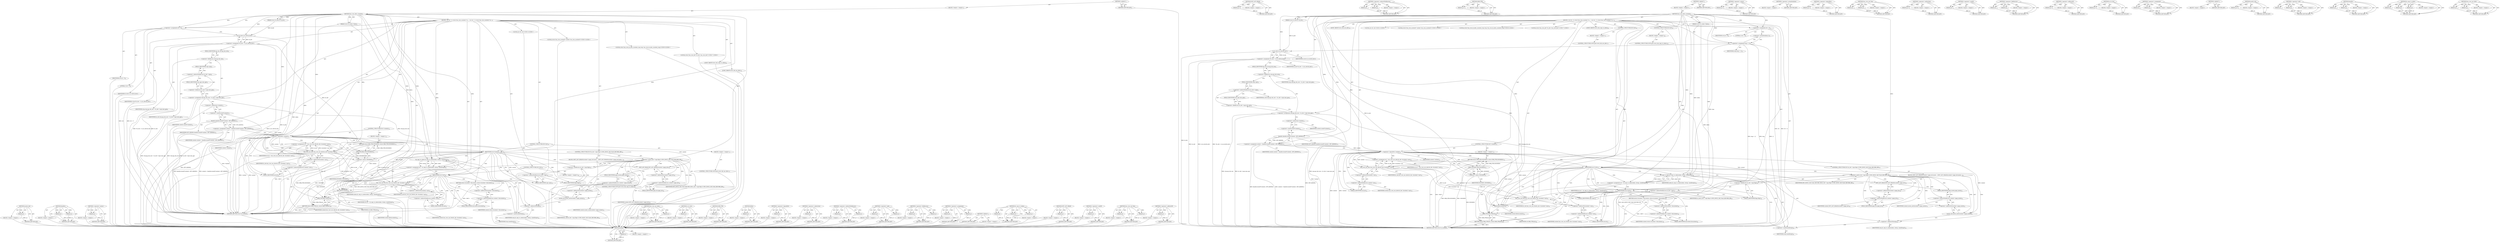 digraph "hns_roce_uar_alloc" {
vulnerable_199 [label=<(METHOD,mutex_init)>];
vulnerable_200 [label=<(PARAM,p1)>];
vulnerable_201 [label=<(BLOCK,&lt;empty&gt;,&lt;empty&gt;)>];
vulnerable_202 [label=<(METHOD_RETURN,ANY)>];
vulnerable_156 [label=<(METHOD,kmalloc)>];
vulnerable_157 [label=<(PARAM,p1)>];
vulnerable_158 [label=<(PARAM,p2)>];
vulnerable_159 [label=<(BLOCK,&lt;empty&gt;,&lt;empty&gt;)>];
vulnerable_160 [label=<(METHOD_RETURN,ANY)>];
vulnerable_177 [label=<(METHOD,&lt;operator&gt;.minus)>];
vulnerable_178 [label=<(PARAM,p1)>];
vulnerable_179 [label=<(BLOCK,&lt;empty&gt;,&lt;empty&gt;)>];
vulnerable_180 [label=<(METHOD_RETURN,ANY)>];
vulnerable_6 [label=<(METHOD,&lt;global&gt;)<SUB>1</SUB>>];
vulnerable_7 [label=<(BLOCK,&lt;empty&gt;,&lt;empty&gt;)<SUB>1</SUB>>];
vulnerable_8 [label=<(METHOD,hns_roce_alloc_ucontext)<SUB>1</SUB>>];
vulnerable_9 [label=<(PARAM,struct ib_device *ib_dev)<SUB>1</SUB>>];
vulnerable_10 [label=<(PARAM,struct ib_udata *udata)<SUB>2</SUB>>];
vulnerable_11 [label=<(BLOCK,{
 	int ret = 0;
 	struct hns_roce_ucontext *co...,{
 	int ret = 0;
 	struct hns_roce_ucontext *co...)<SUB>3</SUB>>];
vulnerable_12 [label="<(LOCAL,int ret: int)<SUB>4</SUB>>"];
vulnerable_13 [label=<(&lt;operator&gt;.assignment,ret = 0)<SUB>4</SUB>>];
vulnerable_14 [label=<(IDENTIFIER,ret,ret = 0)<SUB>4</SUB>>];
vulnerable_15 [label=<(LITERAL,0,ret = 0)<SUB>4</SUB>>];
vulnerable_16 [label="<(LOCAL,struct hns_roce_ucontext* context: hns_roce_ucontext*)<SUB>5</SUB>>"];
vulnerable_17 [label="<(LOCAL,struct hns_roce_ib_alloc_ucontext_resp resp: hns_roce_ib_alloc_ucontext_resp)<SUB>6</SUB>>"];
vulnerable_18 [label="<(LOCAL,struct hns_roce_dev* hr_dev: hns_roce_dev*)<SUB>7</SUB>>"];
vulnerable_19 [label=<(&lt;operator&gt;.assignment,*hr_dev = to_hr_dev(ib_dev))<SUB>7</SUB>>];
vulnerable_20 [label=<(IDENTIFIER,hr_dev,*hr_dev = to_hr_dev(ib_dev))<SUB>7</SUB>>];
vulnerable_21 [label=<(to_hr_dev,to_hr_dev(ib_dev))<SUB>7</SUB>>];
vulnerable_22 [label=<(IDENTIFIER,ib_dev,to_hr_dev(ib_dev))<SUB>7</SUB>>];
vulnerable_23 [label=<(&lt;operator&gt;.assignment,resp.qp_tab_size = hr_dev-&gt;caps.num_qps)<SUB>9</SUB>>];
vulnerable_24 [label=<(&lt;operator&gt;.fieldAccess,resp.qp_tab_size)<SUB>9</SUB>>];
vulnerable_25 [label=<(IDENTIFIER,resp,resp.qp_tab_size = hr_dev-&gt;caps.num_qps)<SUB>9</SUB>>];
vulnerable_26 [label=<(FIELD_IDENTIFIER,qp_tab_size,qp_tab_size)<SUB>9</SUB>>];
vulnerable_27 [label=<(&lt;operator&gt;.fieldAccess,hr_dev-&gt;caps.num_qps)<SUB>9</SUB>>];
vulnerable_28 [label=<(&lt;operator&gt;.indirectFieldAccess,hr_dev-&gt;caps)<SUB>9</SUB>>];
vulnerable_29 [label=<(IDENTIFIER,hr_dev,resp.qp_tab_size = hr_dev-&gt;caps.num_qps)<SUB>9</SUB>>];
vulnerable_30 [label=<(FIELD_IDENTIFIER,caps,caps)<SUB>9</SUB>>];
vulnerable_31 [label=<(FIELD_IDENTIFIER,num_qps,num_qps)<SUB>9</SUB>>];
vulnerable_32 [label=<(&lt;operator&gt;.assignment,context = kmalloc(sizeof(*context), GFP_KERNEL))<SUB>11</SUB>>];
vulnerable_33 [label=<(IDENTIFIER,context,context = kmalloc(sizeof(*context), GFP_KERNEL))<SUB>11</SUB>>];
vulnerable_34 [label=<(kmalloc,kmalloc(sizeof(*context), GFP_KERNEL))<SUB>11</SUB>>];
vulnerable_35 [label=<(&lt;operator&gt;.sizeOf,sizeof(*context))<SUB>11</SUB>>];
vulnerable_36 [label=<(&lt;operator&gt;.indirection,*context)<SUB>11</SUB>>];
vulnerable_37 [label=<(IDENTIFIER,context,sizeof(*context))<SUB>11</SUB>>];
vulnerable_38 [label=<(IDENTIFIER,GFP_KERNEL,kmalloc(sizeof(*context), GFP_KERNEL))<SUB>11</SUB>>];
vulnerable_39 [label=<(CONTROL_STRUCTURE,IF,if (!context))<SUB>12</SUB>>];
vulnerable_40 [label=<(&lt;operator&gt;.logicalNot,!context)<SUB>12</SUB>>];
vulnerable_41 [label=<(IDENTIFIER,context,!context)<SUB>12</SUB>>];
vulnerable_42 [label=<(BLOCK,&lt;empty&gt;,&lt;empty&gt;)<SUB>13</SUB>>];
vulnerable_43 [label=<(RETURN,return ERR_PTR(-ENOMEM);,return ERR_PTR(-ENOMEM);)<SUB>13</SUB>>];
vulnerable_44 [label=<(ERR_PTR,ERR_PTR(-ENOMEM))<SUB>13</SUB>>];
vulnerable_45 [label=<(&lt;operator&gt;.minus,-ENOMEM)<SUB>13</SUB>>];
vulnerable_46 [label=<(IDENTIFIER,ENOMEM,-ENOMEM)<SUB>13</SUB>>];
vulnerable_47 [label=<(&lt;operator&gt;.assignment,ret = hns_roce_uar_alloc(hr_dev, &amp;context-&gt;uar))<SUB>15</SUB>>];
vulnerable_48 [label=<(IDENTIFIER,ret,ret = hns_roce_uar_alloc(hr_dev, &amp;context-&gt;uar))<SUB>15</SUB>>];
vulnerable_49 [label=<(hns_roce_uar_alloc,hns_roce_uar_alloc(hr_dev, &amp;context-&gt;uar))<SUB>15</SUB>>];
vulnerable_50 [label=<(IDENTIFIER,hr_dev,hns_roce_uar_alloc(hr_dev, &amp;context-&gt;uar))<SUB>15</SUB>>];
vulnerable_51 [label=<(&lt;operator&gt;.addressOf,&amp;context-&gt;uar)<SUB>15</SUB>>];
vulnerable_52 [label=<(&lt;operator&gt;.indirectFieldAccess,context-&gt;uar)<SUB>15</SUB>>];
vulnerable_53 [label=<(IDENTIFIER,context,hns_roce_uar_alloc(hr_dev, &amp;context-&gt;uar))<SUB>15</SUB>>];
vulnerable_54 [label=<(FIELD_IDENTIFIER,uar,uar)<SUB>15</SUB>>];
vulnerable_55 [label=<(CONTROL_STRUCTURE,IF,if (ret))<SUB>16</SUB>>];
vulnerable_56 [label=<(IDENTIFIER,ret,if (ret))<SUB>16</SUB>>];
vulnerable_57 [label=<(BLOCK,&lt;empty&gt;,&lt;empty&gt;)<SUB>17</SUB>>];
vulnerable_58 [label=<(CONTROL_STRUCTURE,GOTO,goto error_fail_uar_alloc;)<SUB>17</SUB>>];
vulnerable_59 [label=<(CONTROL_STRUCTURE,IF,if (hr_dev-&gt;caps.flags &amp; HNS_ROCE_CAP_FLAG_RECORD_DB))<SUB>19</SUB>>];
vulnerable_60 [label=<(&lt;operator&gt;.and,hr_dev-&gt;caps.flags &amp; HNS_ROCE_CAP_FLAG_RECORD_DB)<SUB>19</SUB>>];
vulnerable_61 [label=<(&lt;operator&gt;.fieldAccess,hr_dev-&gt;caps.flags)<SUB>19</SUB>>];
vulnerable_62 [label=<(&lt;operator&gt;.indirectFieldAccess,hr_dev-&gt;caps)<SUB>19</SUB>>];
vulnerable_63 [label=<(IDENTIFIER,hr_dev,hr_dev-&gt;caps.flags &amp; HNS_ROCE_CAP_FLAG_RECORD_DB)<SUB>19</SUB>>];
vulnerable_64 [label=<(FIELD_IDENTIFIER,caps,caps)<SUB>19</SUB>>];
vulnerable_65 [label=<(FIELD_IDENTIFIER,flags,flags)<SUB>19</SUB>>];
vulnerable_66 [label=<(IDENTIFIER,HNS_ROCE_CAP_FLAG_RECORD_DB,hr_dev-&gt;caps.flags &amp; HNS_ROCE_CAP_FLAG_RECORD_DB)<SUB>19</SUB>>];
vulnerable_67 [label=<(BLOCK,{
		INIT_LIST_HEAD(&amp;context-&gt;page_list);
		mute...,{
		INIT_LIST_HEAD(&amp;context-&gt;page_list);
		mute...)<SUB>19</SUB>>];
vulnerable_68 [label=<(INIT_LIST_HEAD,INIT_LIST_HEAD(&amp;context-&gt;page_list))<SUB>20</SUB>>];
vulnerable_69 [label=<(&lt;operator&gt;.addressOf,&amp;context-&gt;page_list)<SUB>20</SUB>>];
vulnerable_70 [label=<(&lt;operator&gt;.indirectFieldAccess,context-&gt;page_list)<SUB>20</SUB>>];
vulnerable_71 [label=<(IDENTIFIER,context,INIT_LIST_HEAD(&amp;context-&gt;page_list))<SUB>20</SUB>>];
vulnerable_72 [label=<(FIELD_IDENTIFIER,page_list,page_list)<SUB>20</SUB>>];
vulnerable_73 [label=<(mutex_init,mutex_init(&amp;context-&gt;page_mutex))<SUB>21</SUB>>];
vulnerable_74 [label=<(&lt;operator&gt;.addressOf,&amp;context-&gt;page_mutex)<SUB>21</SUB>>];
vulnerable_75 [label=<(&lt;operator&gt;.indirectFieldAccess,context-&gt;page_mutex)<SUB>21</SUB>>];
vulnerable_76 [label=<(IDENTIFIER,context,mutex_init(&amp;context-&gt;page_mutex))<SUB>21</SUB>>];
vulnerable_77 [label=<(FIELD_IDENTIFIER,page_mutex,page_mutex)<SUB>21</SUB>>];
vulnerable_78 [label=<(&lt;operator&gt;.assignment,ret = ib_copy_to_udata(udata, &amp;resp, sizeof(resp)))<SUB>24</SUB>>];
vulnerable_79 [label=<(IDENTIFIER,ret,ret = ib_copy_to_udata(udata, &amp;resp, sizeof(resp)))<SUB>24</SUB>>];
vulnerable_80 [label=<(ib_copy_to_udata,ib_copy_to_udata(udata, &amp;resp, sizeof(resp)))<SUB>24</SUB>>];
vulnerable_81 [label=<(IDENTIFIER,udata,ib_copy_to_udata(udata, &amp;resp, sizeof(resp)))<SUB>24</SUB>>];
vulnerable_82 [label=<(&lt;operator&gt;.addressOf,&amp;resp)<SUB>24</SUB>>];
vulnerable_83 [label=<(IDENTIFIER,resp,ib_copy_to_udata(udata, &amp;resp, sizeof(resp)))<SUB>24</SUB>>];
vulnerable_84 [label=<(&lt;operator&gt;.sizeOf,sizeof(resp))<SUB>24</SUB>>];
vulnerable_85 [label=<(IDENTIFIER,resp,sizeof(resp))<SUB>24</SUB>>];
vulnerable_86 [label=<(CONTROL_STRUCTURE,IF,if (ret))<SUB>25</SUB>>];
vulnerable_87 [label=<(IDENTIFIER,ret,if (ret))<SUB>25</SUB>>];
vulnerable_88 [label=<(BLOCK,&lt;empty&gt;,&lt;empty&gt;)<SUB>26</SUB>>];
vulnerable_89 [label=<(CONTROL_STRUCTURE,GOTO,goto error_fail_copy_to_udata;)<SUB>26</SUB>>];
vulnerable_90 [label=<(RETURN,return &amp;context-&gt;ibucontext;,return &amp;context-&gt;ibucontext;)<SUB>28</SUB>>];
vulnerable_91 [label=<(&lt;operator&gt;.addressOf,&amp;context-&gt;ibucontext)<SUB>28</SUB>>];
vulnerable_92 [label=<(&lt;operator&gt;.indirectFieldAccess,context-&gt;ibucontext)<SUB>28</SUB>>];
vulnerable_93 [label=<(IDENTIFIER,context,return &amp;context-&gt;ibucontext;)<SUB>28</SUB>>];
vulnerable_94 [label=<(FIELD_IDENTIFIER,ibucontext,ibucontext)<SUB>28</SUB>>];
vulnerable_95 [label=<(JUMP_TARGET,error_fail_copy_to_udata)<SUB>30</SUB>>];
vulnerable_96 [label=<(hns_roce_uar_free,hns_roce_uar_free(hr_dev, &amp;context-&gt;uar))<SUB>31</SUB>>];
vulnerable_97 [label=<(IDENTIFIER,hr_dev,hns_roce_uar_free(hr_dev, &amp;context-&gt;uar))<SUB>31</SUB>>];
vulnerable_98 [label=<(&lt;operator&gt;.addressOf,&amp;context-&gt;uar)<SUB>31</SUB>>];
vulnerable_99 [label=<(&lt;operator&gt;.indirectFieldAccess,context-&gt;uar)<SUB>31</SUB>>];
vulnerable_100 [label=<(IDENTIFIER,context,hns_roce_uar_free(hr_dev, &amp;context-&gt;uar))<SUB>31</SUB>>];
vulnerable_101 [label=<(FIELD_IDENTIFIER,uar,uar)<SUB>31</SUB>>];
vulnerable_102 [label=<(JUMP_TARGET,error_fail_uar_alloc)<SUB>33</SUB>>];
vulnerable_103 [label=<(kfree,kfree(context))<SUB>34</SUB>>];
vulnerable_104 [label=<(IDENTIFIER,context,kfree(context))<SUB>34</SUB>>];
vulnerable_105 [label=<(RETURN,return ERR_PTR(ret);,return ERR_PTR(ret);)<SUB>36</SUB>>];
vulnerable_106 [label=<(ERR_PTR,ERR_PTR(ret))<SUB>36</SUB>>];
vulnerable_107 [label=<(IDENTIFIER,ret,ERR_PTR(ret))<SUB>36</SUB>>];
vulnerable_108 [label=<(METHOD_RETURN,struct ib_ucontext)<SUB>1</SUB>>];
vulnerable_110 [label=<(METHOD_RETURN,ANY)<SUB>1</SUB>>];
vulnerable_181 [label=<(METHOD,hns_roce_uar_alloc)>];
vulnerable_182 [label=<(PARAM,p1)>];
vulnerable_183 [label=<(PARAM,p2)>];
vulnerable_184 [label=<(BLOCK,&lt;empty&gt;,&lt;empty&gt;)>];
vulnerable_185 [label=<(METHOD_RETURN,ANY)>];
vulnerable_142 [label=<(METHOD,to_hr_dev)>];
vulnerable_143 [label=<(PARAM,p1)>];
vulnerable_144 [label=<(BLOCK,&lt;empty&gt;,&lt;empty&gt;)>];
vulnerable_145 [label=<(METHOD_RETURN,ANY)>];
vulnerable_173 [label=<(METHOD,ERR_PTR)>];
vulnerable_174 [label=<(PARAM,p1)>];
vulnerable_175 [label=<(BLOCK,&lt;empty&gt;,&lt;empty&gt;)>];
vulnerable_176 [label=<(METHOD_RETURN,ANY)>];
vulnerable_214 [label=<(METHOD,kfree)>];
vulnerable_215 [label=<(PARAM,p1)>];
vulnerable_216 [label=<(BLOCK,&lt;empty&gt;,&lt;empty&gt;)>];
vulnerable_217 [label=<(METHOD_RETURN,ANY)>];
vulnerable_169 [label=<(METHOD,&lt;operator&gt;.logicalNot)>];
vulnerable_170 [label=<(PARAM,p1)>];
vulnerable_171 [label=<(BLOCK,&lt;empty&gt;,&lt;empty&gt;)>];
vulnerable_172 [label=<(METHOD_RETURN,ANY)>];
vulnerable_165 [label=<(METHOD,&lt;operator&gt;.indirection)>];
vulnerable_166 [label=<(PARAM,p1)>];
vulnerable_167 [label=<(BLOCK,&lt;empty&gt;,&lt;empty&gt;)>];
vulnerable_168 [label=<(METHOD_RETURN,ANY)>];
vulnerable_151 [label=<(METHOD,&lt;operator&gt;.indirectFieldAccess)>];
vulnerable_152 [label=<(PARAM,p1)>];
vulnerable_153 [label=<(PARAM,p2)>];
vulnerable_154 [label=<(BLOCK,&lt;empty&gt;,&lt;empty&gt;)>];
vulnerable_155 [label=<(METHOD_RETURN,ANY)>];
vulnerable_190 [label=<(METHOD,&lt;operator&gt;.and)>];
vulnerable_191 [label=<(PARAM,p1)>];
vulnerable_192 [label=<(PARAM,p2)>];
vulnerable_193 [label=<(BLOCK,&lt;empty&gt;,&lt;empty&gt;)>];
vulnerable_194 [label=<(METHOD_RETURN,ANY)>];
vulnerable_146 [label=<(METHOD,&lt;operator&gt;.fieldAccess)>];
vulnerable_147 [label=<(PARAM,p1)>];
vulnerable_148 [label=<(PARAM,p2)>];
vulnerable_149 [label=<(BLOCK,&lt;empty&gt;,&lt;empty&gt;)>];
vulnerable_150 [label=<(METHOD_RETURN,ANY)>];
vulnerable_137 [label=<(METHOD,&lt;operator&gt;.assignment)>];
vulnerable_138 [label=<(PARAM,p1)>];
vulnerable_139 [label=<(PARAM,p2)>];
vulnerable_140 [label=<(BLOCK,&lt;empty&gt;,&lt;empty&gt;)>];
vulnerable_141 [label=<(METHOD_RETURN,ANY)>];
vulnerable_131 [label=<(METHOD,&lt;global&gt;)<SUB>1</SUB>>];
vulnerable_132 [label=<(BLOCK,&lt;empty&gt;,&lt;empty&gt;)>];
vulnerable_133 [label=<(METHOD_RETURN,ANY)>];
vulnerable_203 [label=<(METHOD,ib_copy_to_udata)>];
vulnerable_204 [label=<(PARAM,p1)>];
vulnerable_205 [label=<(PARAM,p2)>];
vulnerable_206 [label=<(PARAM,p3)>];
vulnerable_207 [label=<(BLOCK,&lt;empty&gt;,&lt;empty&gt;)>];
vulnerable_208 [label=<(METHOD_RETURN,ANY)>];
vulnerable_195 [label=<(METHOD,INIT_LIST_HEAD)>];
vulnerable_196 [label=<(PARAM,p1)>];
vulnerable_197 [label=<(BLOCK,&lt;empty&gt;,&lt;empty&gt;)>];
vulnerable_198 [label=<(METHOD_RETURN,ANY)>];
vulnerable_161 [label=<(METHOD,&lt;operator&gt;.sizeOf)>];
vulnerable_162 [label=<(PARAM,p1)>];
vulnerable_163 [label=<(BLOCK,&lt;empty&gt;,&lt;empty&gt;)>];
vulnerable_164 [label=<(METHOD_RETURN,ANY)>];
vulnerable_209 [label=<(METHOD,hns_roce_uar_free)>];
vulnerable_210 [label=<(PARAM,p1)>];
vulnerable_211 [label=<(PARAM,p2)>];
vulnerable_212 [label=<(BLOCK,&lt;empty&gt;,&lt;empty&gt;)>];
vulnerable_213 [label=<(METHOD_RETURN,ANY)>];
vulnerable_186 [label=<(METHOD,&lt;operator&gt;.addressOf)>];
vulnerable_187 [label=<(PARAM,p1)>];
vulnerable_188 [label=<(BLOCK,&lt;empty&gt;,&lt;empty&gt;)>];
vulnerable_189 [label=<(METHOD_RETURN,ANY)>];
fixed_220 [label=<(METHOD,kfree)>];
fixed_221 [label=<(PARAM,p1)>];
fixed_222 [label=<(BLOCK,&lt;empty&gt;,&lt;empty&gt;)>];
fixed_223 [label=<(METHOD_RETURN,ANY)>];
fixed_201 [label=<(METHOD,INIT_LIST_HEAD)>];
fixed_202 [label=<(PARAM,p1)>];
fixed_203 [label=<(BLOCK,&lt;empty&gt;,&lt;empty&gt;)>];
fixed_204 [label=<(METHOD_RETURN,ANY)>];
fixed_157 [label=<(METHOD,&lt;operator&gt;.indirectFieldAccess)>];
fixed_158 [label=<(PARAM,p1)>];
fixed_159 [label=<(PARAM,p2)>];
fixed_160 [label=<(BLOCK,&lt;empty&gt;,&lt;empty&gt;)>];
fixed_161 [label=<(METHOD_RETURN,ANY)>];
fixed_179 [label=<(METHOD,ERR_PTR)>];
fixed_180 [label=<(PARAM,p1)>];
fixed_181 [label=<(BLOCK,&lt;empty&gt;,&lt;empty&gt;)>];
fixed_182 [label=<(METHOD_RETURN,ANY)>];
fixed_6 [label=<(METHOD,&lt;global&gt;)<SUB>1</SUB>>];
fixed_7 [label=<(BLOCK,&lt;empty&gt;,&lt;empty&gt;)<SUB>1</SUB>>];
fixed_8 [label=<(METHOD,hns_roce_alloc_ucontext)<SUB>1</SUB>>];
fixed_9 [label=<(PARAM,struct ib_device *ib_dev)<SUB>1</SUB>>];
fixed_10 [label=<(PARAM,struct ib_udata *udata)<SUB>2</SUB>>];
fixed_11 [label=<(BLOCK,{
 	int ret = 0;
 	struct hns_roce_ucontext *co...,{
 	int ret = 0;
 	struct hns_roce_ucontext *co...)<SUB>3</SUB>>];
fixed_12 [label="<(LOCAL,int ret: int)<SUB>4</SUB>>"];
fixed_13 [label=<(&lt;operator&gt;.assignment,ret = 0)<SUB>4</SUB>>];
fixed_14 [label=<(IDENTIFIER,ret,ret = 0)<SUB>4</SUB>>];
fixed_15 [label=<(LITERAL,0,ret = 0)<SUB>4</SUB>>];
fixed_16 [label="<(LOCAL,struct hns_roce_ucontext* context: hns_roce_ucontext*)<SUB>5</SUB>>"];
fixed_17 [label="<(LOCAL,struct hns_roce_ib_alloc_ucontext_resp resp: hns_roce_ib_alloc_ucontext_resp)<SUB>6</SUB>>"];
fixed_18 [label=<(&lt;operator&gt;.assignment,resp = {})<SUB>6</SUB>>];
fixed_19 [label=<(IDENTIFIER,resp,resp = {})<SUB>6</SUB>>];
fixed_20 [label=<(&lt;operator&gt;.arrayInitializer,{})<SUB>6</SUB>>];
fixed_21 [label="<(LOCAL,struct hns_roce_dev* hr_dev: hns_roce_dev*)<SUB>7</SUB>>"];
fixed_22 [label=<(&lt;operator&gt;.assignment,*hr_dev = to_hr_dev(ib_dev))<SUB>7</SUB>>];
fixed_23 [label=<(IDENTIFIER,hr_dev,*hr_dev = to_hr_dev(ib_dev))<SUB>7</SUB>>];
fixed_24 [label=<(to_hr_dev,to_hr_dev(ib_dev))<SUB>7</SUB>>];
fixed_25 [label=<(IDENTIFIER,ib_dev,to_hr_dev(ib_dev))<SUB>7</SUB>>];
fixed_26 [label=<(&lt;operator&gt;.assignment,resp.qp_tab_size = hr_dev-&gt;caps.num_qps)<SUB>9</SUB>>];
fixed_27 [label=<(&lt;operator&gt;.fieldAccess,resp.qp_tab_size)<SUB>9</SUB>>];
fixed_28 [label=<(IDENTIFIER,resp,resp.qp_tab_size = hr_dev-&gt;caps.num_qps)<SUB>9</SUB>>];
fixed_29 [label=<(FIELD_IDENTIFIER,qp_tab_size,qp_tab_size)<SUB>9</SUB>>];
fixed_30 [label=<(&lt;operator&gt;.fieldAccess,hr_dev-&gt;caps.num_qps)<SUB>9</SUB>>];
fixed_31 [label=<(&lt;operator&gt;.indirectFieldAccess,hr_dev-&gt;caps)<SUB>9</SUB>>];
fixed_32 [label=<(IDENTIFIER,hr_dev,resp.qp_tab_size = hr_dev-&gt;caps.num_qps)<SUB>9</SUB>>];
fixed_33 [label=<(FIELD_IDENTIFIER,caps,caps)<SUB>9</SUB>>];
fixed_34 [label=<(FIELD_IDENTIFIER,num_qps,num_qps)<SUB>9</SUB>>];
fixed_35 [label=<(&lt;operator&gt;.assignment,context = kmalloc(sizeof(*context), GFP_KERNEL))<SUB>11</SUB>>];
fixed_36 [label=<(IDENTIFIER,context,context = kmalloc(sizeof(*context), GFP_KERNEL))<SUB>11</SUB>>];
fixed_37 [label=<(kmalloc,kmalloc(sizeof(*context), GFP_KERNEL))<SUB>11</SUB>>];
fixed_38 [label=<(&lt;operator&gt;.sizeOf,sizeof(*context))<SUB>11</SUB>>];
fixed_39 [label=<(&lt;operator&gt;.indirection,*context)<SUB>11</SUB>>];
fixed_40 [label=<(IDENTIFIER,context,sizeof(*context))<SUB>11</SUB>>];
fixed_41 [label=<(IDENTIFIER,GFP_KERNEL,kmalloc(sizeof(*context), GFP_KERNEL))<SUB>11</SUB>>];
fixed_42 [label=<(CONTROL_STRUCTURE,IF,if (!context))<SUB>12</SUB>>];
fixed_43 [label=<(&lt;operator&gt;.logicalNot,!context)<SUB>12</SUB>>];
fixed_44 [label=<(IDENTIFIER,context,!context)<SUB>12</SUB>>];
fixed_45 [label=<(BLOCK,&lt;empty&gt;,&lt;empty&gt;)<SUB>13</SUB>>];
fixed_46 [label=<(RETURN,return ERR_PTR(-ENOMEM);,return ERR_PTR(-ENOMEM);)<SUB>13</SUB>>];
fixed_47 [label=<(ERR_PTR,ERR_PTR(-ENOMEM))<SUB>13</SUB>>];
fixed_48 [label=<(&lt;operator&gt;.minus,-ENOMEM)<SUB>13</SUB>>];
fixed_49 [label=<(IDENTIFIER,ENOMEM,-ENOMEM)<SUB>13</SUB>>];
fixed_50 [label=<(&lt;operator&gt;.assignment,ret = hns_roce_uar_alloc(hr_dev, &amp;context-&gt;uar))<SUB>15</SUB>>];
fixed_51 [label=<(IDENTIFIER,ret,ret = hns_roce_uar_alloc(hr_dev, &amp;context-&gt;uar))<SUB>15</SUB>>];
fixed_52 [label=<(hns_roce_uar_alloc,hns_roce_uar_alloc(hr_dev, &amp;context-&gt;uar))<SUB>15</SUB>>];
fixed_53 [label=<(IDENTIFIER,hr_dev,hns_roce_uar_alloc(hr_dev, &amp;context-&gt;uar))<SUB>15</SUB>>];
fixed_54 [label=<(&lt;operator&gt;.addressOf,&amp;context-&gt;uar)<SUB>15</SUB>>];
fixed_55 [label=<(&lt;operator&gt;.indirectFieldAccess,context-&gt;uar)<SUB>15</SUB>>];
fixed_56 [label=<(IDENTIFIER,context,hns_roce_uar_alloc(hr_dev, &amp;context-&gt;uar))<SUB>15</SUB>>];
fixed_57 [label=<(FIELD_IDENTIFIER,uar,uar)<SUB>15</SUB>>];
fixed_58 [label=<(CONTROL_STRUCTURE,IF,if (ret))<SUB>16</SUB>>];
fixed_59 [label=<(IDENTIFIER,ret,if (ret))<SUB>16</SUB>>];
fixed_60 [label=<(BLOCK,&lt;empty&gt;,&lt;empty&gt;)<SUB>17</SUB>>];
fixed_61 [label=<(CONTROL_STRUCTURE,GOTO,goto error_fail_uar_alloc;)<SUB>17</SUB>>];
fixed_62 [label=<(CONTROL_STRUCTURE,IF,if (hr_dev-&gt;caps.flags &amp; HNS_ROCE_CAP_FLAG_RECORD_DB))<SUB>19</SUB>>];
fixed_63 [label=<(&lt;operator&gt;.and,hr_dev-&gt;caps.flags &amp; HNS_ROCE_CAP_FLAG_RECORD_DB)<SUB>19</SUB>>];
fixed_64 [label=<(&lt;operator&gt;.fieldAccess,hr_dev-&gt;caps.flags)<SUB>19</SUB>>];
fixed_65 [label=<(&lt;operator&gt;.indirectFieldAccess,hr_dev-&gt;caps)<SUB>19</SUB>>];
fixed_66 [label=<(IDENTIFIER,hr_dev,hr_dev-&gt;caps.flags &amp; HNS_ROCE_CAP_FLAG_RECORD_DB)<SUB>19</SUB>>];
fixed_67 [label=<(FIELD_IDENTIFIER,caps,caps)<SUB>19</SUB>>];
fixed_68 [label=<(FIELD_IDENTIFIER,flags,flags)<SUB>19</SUB>>];
fixed_69 [label=<(IDENTIFIER,HNS_ROCE_CAP_FLAG_RECORD_DB,hr_dev-&gt;caps.flags &amp; HNS_ROCE_CAP_FLAG_RECORD_DB)<SUB>19</SUB>>];
fixed_70 [label=<(BLOCK,{
		INIT_LIST_HEAD(&amp;context-&gt;page_list);
		mute...,{
		INIT_LIST_HEAD(&amp;context-&gt;page_list);
		mute...)<SUB>19</SUB>>];
fixed_71 [label=<(INIT_LIST_HEAD,INIT_LIST_HEAD(&amp;context-&gt;page_list))<SUB>20</SUB>>];
fixed_72 [label=<(&lt;operator&gt;.addressOf,&amp;context-&gt;page_list)<SUB>20</SUB>>];
fixed_73 [label=<(&lt;operator&gt;.indirectFieldAccess,context-&gt;page_list)<SUB>20</SUB>>];
fixed_74 [label=<(IDENTIFIER,context,INIT_LIST_HEAD(&amp;context-&gt;page_list))<SUB>20</SUB>>];
fixed_75 [label=<(FIELD_IDENTIFIER,page_list,page_list)<SUB>20</SUB>>];
fixed_76 [label=<(mutex_init,mutex_init(&amp;context-&gt;page_mutex))<SUB>21</SUB>>];
fixed_77 [label=<(&lt;operator&gt;.addressOf,&amp;context-&gt;page_mutex)<SUB>21</SUB>>];
fixed_78 [label=<(&lt;operator&gt;.indirectFieldAccess,context-&gt;page_mutex)<SUB>21</SUB>>];
fixed_79 [label=<(IDENTIFIER,context,mutex_init(&amp;context-&gt;page_mutex))<SUB>21</SUB>>];
fixed_80 [label=<(FIELD_IDENTIFIER,page_mutex,page_mutex)<SUB>21</SUB>>];
fixed_81 [label=<(&lt;operator&gt;.assignment,ret = ib_copy_to_udata(udata, &amp;resp, sizeof(resp)))<SUB>24</SUB>>];
fixed_82 [label=<(IDENTIFIER,ret,ret = ib_copy_to_udata(udata, &amp;resp, sizeof(resp)))<SUB>24</SUB>>];
fixed_83 [label=<(ib_copy_to_udata,ib_copy_to_udata(udata, &amp;resp, sizeof(resp)))<SUB>24</SUB>>];
fixed_84 [label=<(IDENTIFIER,udata,ib_copy_to_udata(udata, &amp;resp, sizeof(resp)))<SUB>24</SUB>>];
fixed_85 [label=<(&lt;operator&gt;.addressOf,&amp;resp)<SUB>24</SUB>>];
fixed_86 [label=<(IDENTIFIER,resp,ib_copy_to_udata(udata, &amp;resp, sizeof(resp)))<SUB>24</SUB>>];
fixed_87 [label=<(&lt;operator&gt;.sizeOf,sizeof(resp))<SUB>24</SUB>>];
fixed_88 [label=<(IDENTIFIER,resp,sizeof(resp))<SUB>24</SUB>>];
fixed_89 [label=<(CONTROL_STRUCTURE,IF,if (ret))<SUB>25</SUB>>];
fixed_90 [label=<(IDENTIFIER,ret,if (ret))<SUB>25</SUB>>];
fixed_91 [label=<(BLOCK,&lt;empty&gt;,&lt;empty&gt;)<SUB>26</SUB>>];
fixed_92 [label=<(CONTROL_STRUCTURE,GOTO,goto error_fail_copy_to_udata;)<SUB>26</SUB>>];
fixed_93 [label=<(RETURN,return &amp;context-&gt;ibucontext;,return &amp;context-&gt;ibucontext;)<SUB>28</SUB>>];
fixed_94 [label=<(&lt;operator&gt;.addressOf,&amp;context-&gt;ibucontext)<SUB>28</SUB>>];
fixed_95 [label=<(&lt;operator&gt;.indirectFieldAccess,context-&gt;ibucontext)<SUB>28</SUB>>];
fixed_96 [label=<(IDENTIFIER,context,return &amp;context-&gt;ibucontext;)<SUB>28</SUB>>];
fixed_97 [label=<(FIELD_IDENTIFIER,ibucontext,ibucontext)<SUB>28</SUB>>];
fixed_98 [label=<(JUMP_TARGET,error_fail_copy_to_udata)<SUB>30</SUB>>];
fixed_99 [label=<(hns_roce_uar_free,hns_roce_uar_free(hr_dev, &amp;context-&gt;uar))<SUB>31</SUB>>];
fixed_100 [label=<(IDENTIFIER,hr_dev,hns_roce_uar_free(hr_dev, &amp;context-&gt;uar))<SUB>31</SUB>>];
fixed_101 [label=<(&lt;operator&gt;.addressOf,&amp;context-&gt;uar)<SUB>31</SUB>>];
fixed_102 [label=<(&lt;operator&gt;.indirectFieldAccess,context-&gt;uar)<SUB>31</SUB>>];
fixed_103 [label=<(IDENTIFIER,context,hns_roce_uar_free(hr_dev, &amp;context-&gt;uar))<SUB>31</SUB>>];
fixed_104 [label=<(FIELD_IDENTIFIER,uar,uar)<SUB>31</SUB>>];
fixed_105 [label=<(JUMP_TARGET,error_fail_uar_alloc)<SUB>33</SUB>>];
fixed_106 [label=<(kfree,kfree(context))<SUB>34</SUB>>];
fixed_107 [label=<(IDENTIFIER,context,kfree(context))<SUB>34</SUB>>];
fixed_108 [label=<(RETURN,return ERR_PTR(ret);,return ERR_PTR(ret);)<SUB>36</SUB>>];
fixed_109 [label=<(ERR_PTR,ERR_PTR(ret))<SUB>36</SUB>>];
fixed_110 [label=<(IDENTIFIER,ret,ERR_PTR(ret))<SUB>36</SUB>>];
fixed_111 [label=<(METHOD_RETURN,struct ib_ucontext)<SUB>1</SUB>>];
fixed_113 [label=<(METHOD_RETURN,ANY)<SUB>1</SUB>>];
fixed_183 [label=<(METHOD,&lt;operator&gt;.minus)>];
fixed_184 [label=<(PARAM,p1)>];
fixed_185 [label=<(BLOCK,&lt;empty&gt;,&lt;empty&gt;)>];
fixed_186 [label=<(METHOD_RETURN,ANY)>];
fixed_145 [label=<(METHOD,&lt;operator&gt;.arrayInitializer)>];
fixed_146 [label=<(BLOCK,&lt;empty&gt;,&lt;empty&gt;)>];
fixed_147 [label=<(METHOD_RETURN,ANY)>];
fixed_175 [label=<(METHOD,&lt;operator&gt;.logicalNot)>];
fixed_176 [label=<(PARAM,p1)>];
fixed_177 [label=<(BLOCK,&lt;empty&gt;,&lt;empty&gt;)>];
fixed_178 [label=<(METHOD_RETURN,ANY)>];
fixed_215 [label=<(METHOD,hns_roce_uar_free)>];
fixed_216 [label=<(PARAM,p1)>];
fixed_217 [label=<(PARAM,p2)>];
fixed_218 [label=<(BLOCK,&lt;empty&gt;,&lt;empty&gt;)>];
fixed_219 [label=<(METHOD_RETURN,ANY)>];
fixed_171 [label=<(METHOD,&lt;operator&gt;.indirection)>];
fixed_172 [label=<(PARAM,p1)>];
fixed_173 [label=<(BLOCK,&lt;empty&gt;,&lt;empty&gt;)>];
fixed_174 [label=<(METHOD_RETURN,ANY)>];
fixed_167 [label=<(METHOD,&lt;operator&gt;.sizeOf)>];
fixed_168 [label=<(PARAM,p1)>];
fixed_169 [label=<(BLOCK,&lt;empty&gt;,&lt;empty&gt;)>];
fixed_170 [label=<(METHOD_RETURN,ANY)>];
fixed_152 [label=<(METHOD,&lt;operator&gt;.fieldAccess)>];
fixed_153 [label=<(PARAM,p1)>];
fixed_154 [label=<(PARAM,p2)>];
fixed_155 [label=<(BLOCK,&lt;empty&gt;,&lt;empty&gt;)>];
fixed_156 [label=<(METHOD_RETURN,ANY)>];
fixed_192 [label=<(METHOD,&lt;operator&gt;.addressOf)>];
fixed_193 [label=<(PARAM,p1)>];
fixed_194 [label=<(BLOCK,&lt;empty&gt;,&lt;empty&gt;)>];
fixed_195 [label=<(METHOD_RETURN,ANY)>];
fixed_148 [label=<(METHOD,to_hr_dev)>];
fixed_149 [label=<(PARAM,p1)>];
fixed_150 [label=<(BLOCK,&lt;empty&gt;,&lt;empty&gt;)>];
fixed_151 [label=<(METHOD_RETURN,ANY)>];
fixed_140 [label=<(METHOD,&lt;operator&gt;.assignment)>];
fixed_141 [label=<(PARAM,p1)>];
fixed_142 [label=<(PARAM,p2)>];
fixed_143 [label=<(BLOCK,&lt;empty&gt;,&lt;empty&gt;)>];
fixed_144 [label=<(METHOD_RETURN,ANY)>];
fixed_134 [label=<(METHOD,&lt;global&gt;)<SUB>1</SUB>>];
fixed_135 [label=<(BLOCK,&lt;empty&gt;,&lt;empty&gt;)>];
fixed_136 [label=<(METHOD_RETURN,ANY)>];
fixed_205 [label=<(METHOD,mutex_init)>];
fixed_206 [label=<(PARAM,p1)>];
fixed_207 [label=<(BLOCK,&lt;empty&gt;,&lt;empty&gt;)>];
fixed_208 [label=<(METHOD_RETURN,ANY)>];
fixed_196 [label=<(METHOD,&lt;operator&gt;.and)>];
fixed_197 [label=<(PARAM,p1)>];
fixed_198 [label=<(PARAM,p2)>];
fixed_199 [label=<(BLOCK,&lt;empty&gt;,&lt;empty&gt;)>];
fixed_200 [label=<(METHOD_RETURN,ANY)>];
fixed_162 [label=<(METHOD,kmalloc)>];
fixed_163 [label=<(PARAM,p1)>];
fixed_164 [label=<(PARAM,p2)>];
fixed_165 [label=<(BLOCK,&lt;empty&gt;,&lt;empty&gt;)>];
fixed_166 [label=<(METHOD_RETURN,ANY)>];
fixed_209 [label=<(METHOD,ib_copy_to_udata)>];
fixed_210 [label=<(PARAM,p1)>];
fixed_211 [label=<(PARAM,p2)>];
fixed_212 [label=<(PARAM,p3)>];
fixed_213 [label=<(BLOCK,&lt;empty&gt;,&lt;empty&gt;)>];
fixed_214 [label=<(METHOD_RETURN,ANY)>];
fixed_187 [label=<(METHOD,hns_roce_uar_alloc)>];
fixed_188 [label=<(PARAM,p1)>];
fixed_189 [label=<(PARAM,p2)>];
fixed_190 [label=<(BLOCK,&lt;empty&gt;,&lt;empty&gt;)>];
fixed_191 [label=<(METHOD_RETURN,ANY)>];
vulnerable_199 -> vulnerable_200  [key=0, label="AST: "];
vulnerable_199 -> vulnerable_200  [key=1, label="DDG: "];
vulnerable_199 -> vulnerable_201  [key=0, label="AST: "];
vulnerable_199 -> vulnerable_202  [key=0, label="AST: "];
vulnerable_199 -> vulnerable_202  [key=1, label="CFG: "];
vulnerable_200 -> vulnerable_202  [key=0, label="DDG: p1"];
vulnerable_201 -> fixed_220  [key=0];
vulnerable_202 -> fixed_220  [key=0];
vulnerable_156 -> vulnerable_157  [key=0, label="AST: "];
vulnerable_156 -> vulnerable_157  [key=1, label="DDG: "];
vulnerable_156 -> vulnerable_159  [key=0, label="AST: "];
vulnerable_156 -> vulnerable_158  [key=0, label="AST: "];
vulnerable_156 -> vulnerable_158  [key=1, label="DDG: "];
vulnerable_156 -> vulnerable_160  [key=0, label="AST: "];
vulnerable_156 -> vulnerable_160  [key=1, label="CFG: "];
vulnerable_157 -> vulnerable_160  [key=0, label="DDG: p1"];
vulnerable_158 -> vulnerable_160  [key=0, label="DDG: p2"];
vulnerable_159 -> fixed_220  [key=0];
vulnerable_160 -> fixed_220  [key=0];
vulnerable_177 -> vulnerable_178  [key=0, label="AST: "];
vulnerable_177 -> vulnerable_178  [key=1, label="DDG: "];
vulnerable_177 -> vulnerable_179  [key=0, label="AST: "];
vulnerable_177 -> vulnerable_180  [key=0, label="AST: "];
vulnerable_177 -> vulnerable_180  [key=1, label="CFG: "];
vulnerable_178 -> vulnerable_180  [key=0, label="DDG: p1"];
vulnerable_179 -> fixed_220  [key=0];
vulnerable_180 -> fixed_220  [key=0];
vulnerable_6 -> vulnerable_7  [key=0, label="AST: "];
vulnerable_6 -> vulnerable_110  [key=0, label="AST: "];
vulnerable_6 -> vulnerable_110  [key=1, label="CFG: "];
vulnerable_7 -> vulnerable_8  [key=0, label="AST: "];
vulnerable_8 -> vulnerable_9  [key=0, label="AST: "];
vulnerable_8 -> vulnerable_9  [key=1, label="DDG: "];
vulnerable_8 -> vulnerable_10  [key=0, label="AST: "];
vulnerable_8 -> vulnerable_10  [key=1, label="DDG: "];
vulnerable_8 -> vulnerable_11  [key=0, label="AST: "];
vulnerable_8 -> vulnerable_108  [key=0, label="AST: "];
vulnerable_8 -> vulnerable_13  [key=0, label="CFG: "];
vulnerable_8 -> vulnerable_13  [key=1, label="DDG: "];
vulnerable_8 -> vulnerable_56  [key=0, label="DDG: "];
vulnerable_8 -> vulnerable_87  [key=0, label="DDG: "];
vulnerable_8 -> vulnerable_96  [key=0, label="DDG: "];
vulnerable_8 -> vulnerable_103  [key=0, label="DDG: "];
vulnerable_8 -> vulnerable_21  [key=0, label="DDG: "];
vulnerable_8 -> vulnerable_34  [key=0, label="DDG: "];
vulnerable_8 -> vulnerable_40  [key=0, label="DDG: "];
vulnerable_8 -> vulnerable_49  [key=0, label="DDG: "];
vulnerable_8 -> vulnerable_60  [key=0, label="DDG: "];
vulnerable_8 -> vulnerable_80  [key=0, label="DDG: "];
vulnerable_8 -> vulnerable_106  [key=0, label="DDG: "];
vulnerable_8 -> vulnerable_45  [key=0, label="DDG: "];
vulnerable_9 -> vulnerable_21  [key=0, label="DDG: ib_dev"];
vulnerable_10 -> vulnerable_108  [key=0, label="DDG: udata"];
vulnerable_10 -> vulnerable_80  [key=0, label="DDG: udata"];
vulnerable_11 -> vulnerable_12  [key=0, label="AST: "];
vulnerable_11 -> vulnerable_13  [key=0, label="AST: "];
vulnerable_11 -> vulnerable_16  [key=0, label="AST: "];
vulnerable_11 -> vulnerable_17  [key=0, label="AST: "];
vulnerable_11 -> vulnerable_18  [key=0, label="AST: "];
vulnerable_11 -> vulnerable_19  [key=0, label="AST: "];
vulnerable_11 -> vulnerable_23  [key=0, label="AST: "];
vulnerable_11 -> vulnerable_32  [key=0, label="AST: "];
vulnerable_11 -> vulnerable_39  [key=0, label="AST: "];
vulnerable_11 -> vulnerable_47  [key=0, label="AST: "];
vulnerable_11 -> vulnerable_55  [key=0, label="AST: "];
vulnerable_11 -> vulnerable_59  [key=0, label="AST: "];
vulnerable_11 -> vulnerable_78  [key=0, label="AST: "];
vulnerable_11 -> vulnerable_86  [key=0, label="AST: "];
vulnerable_11 -> vulnerable_90  [key=0, label="AST: "];
vulnerable_11 -> vulnerable_95  [key=0, label="AST: "];
vulnerable_11 -> vulnerable_96  [key=0, label="AST: "];
vulnerable_11 -> vulnerable_102  [key=0, label="AST: "];
vulnerable_11 -> vulnerable_103  [key=0, label="AST: "];
vulnerable_11 -> vulnerable_105  [key=0, label="AST: "];
vulnerable_12 -> fixed_220  [key=0];
vulnerable_13 -> vulnerable_14  [key=0, label="AST: "];
vulnerable_13 -> vulnerable_15  [key=0, label="AST: "];
vulnerable_13 -> vulnerable_21  [key=0, label="CFG: "];
vulnerable_13 -> vulnerable_108  [key=0, label="DDG: ret"];
vulnerable_13 -> vulnerable_108  [key=1, label="DDG: ret = 0"];
vulnerable_14 -> fixed_220  [key=0];
vulnerable_15 -> fixed_220  [key=0];
vulnerable_16 -> fixed_220  [key=0];
vulnerable_17 -> fixed_220  [key=0];
vulnerable_18 -> fixed_220  [key=0];
vulnerable_19 -> vulnerable_20  [key=0, label="AST: "];
vulnerable_19 -> vulnerable_21  [key=0, label="AST: "];
vulnerable_19 -> vulnerable_26  [key=0, label="CFG: "];
vulnerable_19 -> vulnerable_108  [key=0, label="DDG: hr_dev"];
vulnerable_19 -> vulnerable_108  [key=1, label="DDG: to_hr_dev(ib_dev)"];
vulnerable_19 -> vulnerable_108  [key=2, label="DDG: *hr_dev = to_hr_dev(ib_dev)"];
vulnerable_19 -> vulnerable_49  [key=0, label="DDG: hr_dev"];
vulnerable_20 -> fixed_220  [key=0];
vulnerable_21 -> vulnerable_22  [key=0, label="AST: "];
vulnerable_21 -> vulnerable_19  [key=0, label="CFG: "];
vulnerable_21 -> vulnerable_19  [key=1, label="DDG: ib_dev"];
vulnerable_21 -> vulnerable_108  [key=0, label="DDG: ib_dev"];
vulnerable_22 -> fixed_220  [key=0];
vulnerable_23 -> vulnerable_24  [key=0, label="AST: "];
vulnerable_23 -> vulnerable_27  [key=0, label="AST: "];
vulnerable_23 -> vulnerable_36  [key=0, label="CFG: "];
vulnerable_23 -> vulnerable_108  [key=0, label="DDG: resp.qp_tab_size"];
vulnerable_23 -> vulnerable_108  [key=1, label="DDG: hr_dev-&gt;caps.num_qps"];
vulnerable_23 -> vulnerable_108  [key=2, label="DDG: resp.qp_tab_size = hr_dev-&gt;caps.num_qps"];
vulnerable_23 -> vulnerable_80  [key=0, label="DDG: resp.qp_tab_size"];
vulnerable_24 -> vulnerable_25  [key=0, label="AST: "];
vulnerable_24 -> vulnerable_26  [key=0, label="AST: "];
vulnerable_24 -> vulnerable_30  [key=0, label="CFG: "];
vulnerable_25 -> fixed_220  [key=0];
vulnerable_26 -> vulnerable_24  [key=0, label="CFG: "];
vulnerable_27 -> vulnerable_28  [key=0, label="AST: "];
vulnerable_27 -> vulnerable_31  [key=0, label="AST: "];
vulnerable_27 -> vulnerable_23  [key=0, label="CFG: "];
vulnerable_28 -> vulnerable_29  [key=0, label="AST: "];
vulnerable_28 -> vulnerable_30  [key=0, label="AST: "];
vulnerable_28 -> vulnerable_31  [key=0, label="CFG: "];
vulnerable_29 -> fixed_220  [key=0];
vulnerable_30 -> vulnerable_28  [key=0, label="CFG: "];
vulnerable_31 -> vulnerable_27  [key=0, label="CFG: "];
vulnerable_32 -> vulnerable_33  [key=0, label="AST: "];
vulnerable_32 -> vulnerable_34  [key=0, label="AST: "];
vulnerable_32 -> vulnerable_40  [key=0, label="CFG: "];
vulnerable_32 -> vulnerable_40  [key=1, label="DDG: context"];
vulnerable_32 -> vulnerable_108  [key=0, label="DDG: kmalloc(sizeof(*context), GFP_KERNEL)"];
vulnerable_32 -> vulnerable_108  [key=1, label="DDG: context = kmalloc(sizeof(*context), GFP_KERNEL)"];
vulnerable_33 -> fixed_220  [key=0];
vulnerable_34 -> vulnerable_35  [key=0, label="AST: "];
vulnerable_34 -> vulnerable_38  [key=0, label="AST: "];
vulnerable_34 -> vulnerable_32  [key=0, label="CFG: "];
vulnerable_34 -> vulnerable_32  [key=1, label="DDG: GFP_KERNEL"];
vulnerable_34 -> vulnerable_108  [key=0, label="DDG: GFP_KERNEL"];
vulnerable_35 -> vulnerable_36  [key=0, label="AST: "];
vulnerable_35 -> vulnerable_34  [key=0, label="CFG: "];
vulnerable_35 -> vulnerable_108  [key=0, label="DDG: *context"];
vulnerable_36 -> vulnerable_37  [key=0, label="AST: "];
vulnerable_36 -> vulnerable_35  [key=0, label="CFG: "];
vulnerable_37 -> fixed_220  [key=0];
vulnerable_38 -> fixed_220  [key=0];
vulnerable_39 -> vulnerable_40  [key=0, label="AST: "];
vulnerable_39 -> vulnerable_42  [key=0, label="AST: "];
vulnerable_40 -> vulnerable_41  [key=0, label="AST: "];
vulnerable_40 -> vulnerable_45  [key=0, label="CFG: "];
vulnerable_40 -> vulnerable_45  [key=1, label="CDG: "];
vulnerable_40 -> vulnerable_54  [key=0, label="CFG: "];
vulnerable_40 -> vulnerable_54  [key=1, label="CDG: "];
vulnerable_40 -> vulnerable_108  [key=0, label="DDG: context"];
vulnerable_40 -> vulnerable_108  [key=1, label="DDG: !context"];
vulnerable_40 -> vulnerable_96  [key=0, label="DDG: context"];
vulnerable_40 -> vulnerable_103  [key=0, label="DDG: context"];
vulnerable_40 -> vulnerable_49  [key=0, label="DDG: context"];
vulnerable_40 -> vulnerable_49  [key=1, label="CDG: "];
vulnerable_40 -> vulnerable_68  [key=0, label="DDG: context"];
vulnerable_40 -> vulnerable_73  [key=0, label="DDG: context"];
vulnerable_40 -> vulnerable_47  [key=0, label="CDG: "];
vulnerable_40 -> vulnerable_51  [key=0, label="CDG: "];
vulnerable_40 -> vulnerable_52  [key=0, label="CDG: "];
vulnerable_40 -> vulnerable_56  [key=0, label="CDG: "];
vulnerable_40 -> vulnerable_44  [key=0, label="CDG: "];
vulnerable_40 -> vulnerable_43  [key=0, label="CDG: "];
vulnerable_41 -> fixed_220  [key=0];
vulnerable_42 -> vulnerable_43  [key=0, label="AST: "];
vulnerable_43 -> vulnerable_44  [key=0, label="AST: "];
vulnerable_43 -> vulnerable_108  [key=0, label="CFG: "];
vulnerable_43 -> vulnerable_108  [key=1, label="DDG: &lt;RET&gt;"];
vulnerable_44 -> vulnerable_45  [key=0, label="AST: "];
vulnerable_44 -> vulnerable_43  [key=0, label="CFG: "];
vulnerable_44 -> vulnerable_43  [key=1, label="DDG: ERR_PTR(-ENOMEM)"];
vulnerable_44 -> vulnerable_108  [key=0, label="DDG: -ENOMEM"];
vulnerable_44 -> vulnerable_108  [key=1, label="DDG: ERR_PTR(-ENOMEM)"];
vulnerable_45 -> vulnerable_46  [key=0, label="AST: "];
vulnerable_45 -> vulnerable_44  [key=0, label="CFG: "];
vulnerable_45 -> vulnerable_44  [key=1, label="DDG: ENOMEM"];
vulnerable_45 -> vulnerable_108  [key=0, label="DDG: ENOMEM"];
vulnerable_46 -> fixed_220  [key=0];
vulnerable_47 -> vulnerable_48  [key=0, label="AST: "];
vulnerable_47 -> vulnerable_49  [key=0, label="AST: "];
vulnerable_47 -> vulnerable_56  [key=0, label="CFG: "];
vulnerable_47 -> vulnerable_106  [key=0, label="DDG: ret"];
vulnerable_48 -> fixed_220  [key=0];
vulnerable_49 -> vulnerable_50  [key=0, label="AST: "];
vulnerable_49 -> vulnerable_51  [key=0, label="AST: "];
vulnerable_49 -> vulnerable_47  [key=0, label="CFG: "];
vulnerable_49 -> vulnerable_47  [key=1, label="DDG: hr_dev"];
vulnerable_49 -> vulnerable_47  [key=2, label="DDG: &amp;context-&gt;uar"];
vulnerable_49 -> vulnerable_96  [key=0, label="DDG: hr_dev"];
vulnerable_49 -> vulnerable_96  [key=1, label="DDG: &amp;context-&gt;uar"];
vulnerable_49 -> vulnerable_103  [key=0, label="DDG: &amp;context-&gt;uar"];
vulnerable_50 -> fixed_220  [key=0];
vulnerable_51 -> vulnerable_52  [key=0, label="AST: "];
vulnerable_51 -> vulnerable_49  [key=0, label="CFG: "];
vulnerable_52 -> vulnerable_53  [key=0, label="AST: "];
vulnerable_52 -> vulnerable_54  [key=0, label="AST: "];
vulnerable_52 -> vulnerable_51  [key=0, label="CFG: "];
vulnerable_53 -> fixed_220  [key=0];
vulnerable_54 -> vulnerable_52  [key=0, label="CFG: "];
vulnerable_55 -> vulnerable_56  [key=0, label="AST: "];
vulnerable_55 -> vulnerable_57  [key=0, label="AST: "];
vulnerable_56 -> vulnerable_103  [key=0, label="CFG: "];
vulnerable_56 -> vulnerable_103  [key=1, label="CDG: "];
vulnerable_56 -> vulnerable_64  [key=0, label="CFG: "];
vulnerable_56 -> vulnerable_64  [key=1, label="CDG: "];
vulnerable_56 -> vulnerable_60  [key=0, label="CDG: "];
vulnerable_56 -> vulnerable_84  [key=0, label="CDG: "];
vulnerable_56 -> vulnerable_106  [key=0, label="CDG: "];
vulnerable_56 -> vulnerable_65  [key=0, label="CDG: "];
vulnerable_56 -> vulnerable_87  [key=0, label="CDG: "];
vulnerable_56 -> vulnerable_82  [key=0, label="CDG: "];
vulnerable_56 -> vulnerable_80  [key=0, label="CDG: "];
vulnerable_56 -> vulnerable_61  [key=0, label="CDG: "];
vulnerable_56 -> vulnerable_105  [key=0, label="CDG: "];
vulnerable_56 -> vulnerable_78  [key=0, label="CDG: "];
vulnerable_56 -> vulnerable_62  [key=0, label="CDG: "];
vulnerable_57 -> vulnerable_58  [key=0, label="AST: "];
vulnerable_58 -> fixed_220  [key=0];
vulnerable_59 -> vulnerable_60  [key=0, label="AST: "];
vulnerable_59 -> vulnerable_67  [key=0, label="AST: "];
vulnerable_60 -> vulnerable_61  [key=0, label="AST: "];
vulnerable_60 -> vulnerable_66  [key=0, label="AST: "];
vulnerable_60 -> vulnerable_72  [key=0, label="CFG: "];
vulnerable_60 -> vulnerable_72  [key=1, label="CDG: "];
vulnerable_60 -> vulnerable_82  [key=0, label="CFG: "];
vulnerable_60 -> vulnerable_108  [key=0, label="DDG: HNS_ROCE_CAP_FLAG_RECORD_DB"];
vulnerable_60 -> vulnerable_68  [key=0, label="CDG: "];
vulnerable_60 -> vulnerable_73  [key=0, label="CDG: "];
vulnerable_60 -> vulnerable_77  [key=0, label="CDG: "];
vulnerable_60 -> vulnerable_75  [key=0, label="CDG: "];
vulnerable_60 -> vulnerable_69  [key=0, label="CDG: "];
vulnerable_60 -> vulnerable_74  [key=0, label="CDG: "];
vulnerable_60 -> vulnerable_70  [key=0, label="CDG: "];
vulnerable_61 -> vulnerable_62  [key=0, label="AST: "];
vulnerable_61 -> vulnerable_65  [key=0, label="AST: "];
vulnerable_61 -> vulnerable_60  [key=0, label="CFG: "];
vulnerable_62 -> vulnerable_63  [key=0, label="AST: "];
vulnerable_62 -> vulnerable_64  [key=0, label="AST: "];
vulnerable_62 -> vulnerable_65  [key=0, label="CFG: "];
vulnerable_63 -> fixed_220  [key=0];
vulnerable_64 -> vulnerable_62  [key=0, label="CFG: "];
vulnerable_65 -> vulnerable_61  [key=0, label="CFG: "];
vulnerable_66 -> fixed_220  [key=0];
vulnerable_67 -> vulnerable_68  [key=0, label="AST: "];
vulnerable_67 -> vulnerable_73  [key=0, label="AST: "];
vulnerable_68 -> vulnerable_69  [key=0, label="AST: "];
vulnerable_68 -> vulnerable_77  [key=0, label="CFG: "];
vulnerable_69 -> vulnerable_70  [key=0, label="AST: "];
vulnerable_69 -> vulnerable_68  [key=0, label="CFG: "];
vulnerable_70 -> vulnerable_71  [key=0, label="AST: "];
vulnerable_70 -> vulnerable_72  [key=0, label="AST: "];
vulnerable_70 -> vulnerable_69  [key=0, label="CFG: "];
vulnerable_71 -> fixed_220  [key=0];
vulnerable_72 -> vulnerable_70  [key=0, label="CFG: "];
vulnerable_73 -> vulnerable_74  [key=0, label="AST: "];
vulnerable_73 -> vulnerable_82  [key=0, label="CFG: "];
vulnerable_74 -> vulnerable_75  [key=0, label="AST: "];
vulnerable_74 -> vulnerable_73  [key=0, label="CFG: "];
vulnerable_75 -> vulnerable_76  [key=0, label="AST: "];
vulnerable_75 -> vulnerable_77  [key=0, label="AST: "];
vulnerable_75 -> vulnerable_74  [key=0, label="CFG: "];
vulnerable_76 -> fixed_220  [key=0];
vulnerable_77 -> vulnerable_75  [key=0, label="CFG: "];
vulnerable_78 -> vulnerable_79  [key=0, label="AST: "];
vulnerable_78 -> vulnerable_80  [key=0, label="AST: "];
vulnerable_78 -> vulnerable_87  [key=0, label="CFG: "];
vulnerable_78 -> vulnerable_106  [key=0, label="DDG: ret"];
vulnerable_79 -> fixed_220  [key=0];
vulnerable_80 -> vulnerable_81  [key=0, label="AST: "];
vulnerable_80 -> vulnerable_82  [key=0, label="AST: "];
vulnerable_80 -> vulnerable_84  [key=0, label="AST: "];
vulnerable_80 -> vulnerable_78  [key=0, label="CFG: "];
vulnerable_80 -> vulnerable_78  [key=1, label="DDG: udata"];
vulnerable_80 -> vulnerable_78  [key=2, label="DDG: &amp;resp"];
vulnerable_81 -> fixed_220  [key=0];
vulnerable_82 -> vulnerable_83  [key=0, label="AST: "];
vulnerable_82 -> vulnerable_84  [key=0, label="CFG: "];
vulnerable_83 -> fixed_220  [key=0];
vulnerable_84 -> vulnerable_85  [key=0, label="AST: "];
vulnerable_84 -> vulnerable_80  [key=0, label="CFG: "];
vulnerable_85 -> fixed_220  [key=0];
vulnerable_86 -> vulnerable_87  [key=0, label="AST: "];
vulnerable_86 -> vulnerable_88  [key=0, label="AST: "];
vulnerable_87 -> vulnerable_101  [key=0, label="CFG: "];
vulnerable_87 -> vulnerable_101  [key=1, label="CDG: "];
vulnerable_87 -> vulnerable_94  [key=0, label="CFG: "];
vulnerable_87 -> vulnerable_94  [key=1, label="CDG: "];
vulnerable_87 -> vulnerable_96  [key=0, label="CDG: "];
vulnerable_87 -> vulnerable_98  [key=0, label="CDG: "];
vulnerable_87 -> vulnerable_99  [key=0, label="CDG: "];
vulnerable_87 -> vulnerable_103  [key=0, label="CDG: "];
vulnerable_87 -> vulnerable_92  [key=0, label="CDG: "];
vulnerable_87 -> vulnerable_106  [key=0, label="CDG: "];
vulnerable_87 -> vulnerable_91  [key=0, label="CDG: "];
vulnerable_87 -> vulnerable_90  [key=0, label="CDG: "];
vulnerable_87 -> vulnerable_105  [key=0, label="CDG: "];
vulnerable_88 -> vulnerable_89  [key=0, label="AST: "];
vulnerable_89 -> fixed_220  [key=0];
vulnerable_90 -> vulnerable_91  [key=0, label="AST: "];
vulnerable_90 -> vulnerable_108  [key=0, label="CFG: "];
vulnerable_90 -> vulnerable_108  [key=1, label="DDG: &lt;RET&gt;"];
vulnerable_91 -> vulnerable_92  [key=0, label="AST: "];
vulnerable_91 -> vulnerable_90  [key=0, label="CFG: "];
vulnerable_92 -> vulnerable_93  [key=0, label="AST: "];
vulnerable_92 -> vulnerable_94  [key=0, label="AST: "];
vulnerable_92 -> vulnerable_91  [key=0, label="CFG: "];
vulnerable_93 -> fixed_220  [key=0];
vulnerable_94 -> vulnerable_92  [key=0, label="CFG: "];
vulnerable_95 -> fixed_220  [key=0];
vulnerable_96 -> vulnerable_97  [key=0, label="AST: "];
vulnerable_96 -> vulnerable_98  [key=0, label="AST: "];
vulnerable_96 -> vulnerable_103  [key=0, label="CFG: "];
vulnerable_97 -> fixed_220  [key=0];
vulnerable_98 -> vulnerable_99  [key=0, label="AST: "];
vulnerable_98 -> vulnerable_96  [key=0, label="CFG: "];
vulnerable_99 -> vulnerable_100  [key=0, label="AST: "];
vulnerable_99 -> vulnerable_101  [key=0, label="AST: "];
vulnerable_99 -> vulnerable_98  [key=0, label="CFG: "];
vulnerable_100 -> fixed_220  [key=0];
vulnerable_101 -> vulnerable_99  [key=0, label="CFG: "];
vulnerable_102 -> fixed_220  [key=0];
vulnerable_103 -> vulnerable_104  [key=0, label="AST: "];
vulnerable_103 -> vulnerable_106  [key=0, label="CFG: "];
vulnerable_104 -> fixed_220  [key=0];
vulnerable_105 -> vulnerable_106  [key=0, label="AST: "];
vulnerable_105 -> vulnerable_108  [key=0, label="CFG: "];
vulnerable_105 -> vulnerable_108  [key=1, label="DDG: &lt;RET&gt;"];
vulnerable_106 -> vulnerable_107  [key=0, label="AST: "];
vulnerable_106 -> vulnerable_105  [key=0, label="CFG: "];
vulnerable_106 -> vulnerable_105  [key=1, label="DDG: ERR_PTR(ret)"];
vulnerable_107 -> fixed_220  [key=0];
vulnerable_108 -> fixed_220  [key=0];
vulnerable_110 -> fixed_220  [key=0];
vulnerable_181 -> vulnerable_182  [key=0, label="AST: "];
vulnerable_181 -> vulnerable_182  [key=1, label="DDG: "];
vulnerable_181 -> vulnerable_184  [key=0, label="AST: "];
vulnerable_181 -> vulnerable_183  [key=0, label="AST: "];
vulnerable_181 -> vulnerable_183  [key=1, label="DDG: "];
vulnerable_181 -> vulnerable_185  [key=0, label="AST: "];
vulnerable_181 -> vulnerable_185  [key=1, label="CFG: "];
vulnerable_182 -> vulnerable_185  [key=0, label="DDG: p1"];
vulnerable_183 -> vulnerable_185  [key=0, label="DDG: p2"];
vulnerable_184 -> fixed_220  [key=0];
vulnerable_185 -> fixed_220  [key=0];
vulnerable_142 -> vulnerable_143  [key=0, label="AST: "];
vulnerable_142 -> vulnerable_143  [key=1, label="DDG: "];
vulnerable_142 -> vulnerable_144  [key=0, label="AST: "];
vulnerable_142 -> vulnerable_145  [key=0, label="AST: "];
vulnerable_142 -> vulnerable_145  [key=1, label="CFG: "];
vulnerable_143 -> vulnerable_145  [key=0, label="DDG: p1"];
vulnerable_144 -> fixed_220  [key=0];
vulnerable_145 -> fixed_220  [key=0];
vulnerable_173 -> vulnerable_174  [key=0, label="AST: "];
vulnerable_173 -> vulnerable_174  [key=1, label="DDG: "];
vulnerable_173 -> vulnerable_175  [key=0, label="AST: "];
vulnerable_173 -> vulnerable_176  [key=0, label="AST: "];
vulnerable_173 -> vulnerable_176  [key=1, label="CFG: "];
vulnerable_174 -> vulnerable_176  [key=0, label="DDG: p1"];
vulnerable_175 -> fixed_220  [key=0];
vulnerable_176 -> fixed_220  [key=0];
vulnerable_214 -> vulnerable_215  [key=0, label="AST: "];
vulnerable_214 -> vulnerable_215  [key=1, label="DDG: "];
vulnerable_214 -> vulnerable_216  [key=0, label="AST: "];
vulnerable_214 -> vulnerable_217  [key=0, label="AST: "];
vulnerable_214 -> vulnerable_217  [key=1, label="CFG: "];
vulnerable_215 -> vulnerable_217  [key=0, label="DDG: p1"];
vulnerable_216 -> fixed_220  [key=0];
vulnerable_217 -> fixed_220  [key=0];
vulnerable_169 -> vulnerable_170  [key=0, label="AST: "];
vulnerable_169 -> vulnerable_170  [key=1, label="DDG: "];
vulnerable_169 -> vulnerable_171  [key=0, label="AST: "];
vulnerable_169 -> vulnerable_172  [key=0, label="AST: "];
vulnerable_169 -> vulnerable_172  [key=1, label="CFG: "];
vulnerable_170 -> vulnerable_172  [key=0, label="DDG: p1"];
vulnerable_171 -> fixed_220  [key=0];
vulnerable_172 -> fixed_220  [key=0];
vulnerable_165 -> vulnerable_166  [key=0, label="AST: "];
vulnerable_165 -> vulnerable_166  [key=1, label="DDG: "];
vulnerable_165 -> vulnerable_167  [key=0, label="AST: "];
vulnerable_165 -> vulnerable_168  [key=0, label="AST: "];
vulnerable_165 -> vulnerable_168  [key=1, label="CFG: "];
vulnerable_166 -> vulnerable_168  [key=0, label="DDG: p1"];
vulnerable_167 -> fixed_220  [key=0];
vulnerable_168 -> fixed_220  [key=0];
vulnerable_151 -> vulnerable_152  [key=0, label="AST: "];
vulnerable_151 -> vulnerable_152  [key=1, label="DDG: "];
vulnerable_151 -> vulnerable_154  [key=0, label="AST: "];
vulnerable_151 -> vulnerable_153  [key=0, label="AST: "];
vulnerable_151 -> vulnerable_153  [key=1, label="DDG: "];
vulnerable_151 -> vulnerable_155  [key=0, label="AST: "];
vulnerable_151 -> vulnerable_155  [key=1, label="CFG: "];
vulnerable_152 -> vulnerable_155  [key=0, label="DDG: p1"];
vulnerable_153 -> vulnerable_155  [key=0, label="DDG: p2"];
vulnerable_154 -> fixed_220  [key=0];
vulnerable_155 -> fixed_220  [key=0];
vulnerable_190 -> vulnerable_191  [key=0, label="AST: "];
vulnerable_190 -> vulnerable_191  [key=1, label="DDG: "];
vulnerable_190 -> vulnerable_193  [key=0, label="AST: "];
vulnerable_190 -> vulnerable_192  [key=0, label="AST: "];
vulnerable_190 -> vulnerable_192  [key=1, label="DDG: "];
vulnerable_190 -> vulnerable_194  [key=0, label="AST: "];
vulnerable_190 -> vulnerable_194  [key=1, label="CFG: "];
vulnerable_191 -> vulnerable_194  [key=0, label="DDG: p1"];
vulnerable_192 -> vulnerable_194  [key=0, label="DDG: p2"];
vulnerable_193 -> fixed_220  [key=0];
vulnerable_194 -> fixed_220  [key=0];
vulnerable_146 -> vulnerable_147  [key=0, label="AST: "];
vulnerable_146 -> vulnerable_147  [key=1, label="DDG: "];
vulnerable_146 -> vulnerable_149  [key=0, label="AST: "];
vulnerable_146 -> vulnerable_148  [key=0, label="AST: "];
vulnerable_146 -> vulnerable_148  [key=1, label="DDG: "];
vulnerable_146 -> vulnerable_150  [key=0, label="AST: "];
vulnerable_146 -> vulnerable_150  [key=1, label="CFG: "];
vulnerable_147 -> vulnerable_150  [key=0, label="DDG: p1"];
vulnerable_148 -> vulnerable_150  [key=0, label="DDG: p2"];
vulnerable_149 -> fixed_220  [key=0];
vulnerable_150 -> fixed_220  [key=0];
vulnerable_137 -> vulnerable_138  [key=0, label="AST: "];
vulnerable_137 -> vulnerable_138  [key=1, label="DDG: "];
vulnerable_137 -> vulnerable_140  [key=0, label="AST: "];
vulnerable_137 -> vulnerable_139  [key=0, label="AST: "];
vulnerable_137 -> vulnerable_139  [key=1, label="DDG: "];
vulnerable_137 -> vulnerable_141  [key=0, label="AST: "];
vulnerable_137 -> vulnerable_141  [key=1, label="CFG: "];
vulnerable_138 -> vulnerable_141  [key=0, label="DDG: p1"];
vulnerable_139 -> vulnerable_141  [key=0, label="DDG: p2"];
vulnerable_140 -> fixed_220  [key=0];
vulnerable_141 -> fixed_220  [key=0];
vulnerable_131 -> vulnerable_132  [key=0, label="AST: "];
vulnerable_131 -> vulnerable_133  [key=0, label="AST: "];
vulnerable_131 -> vulnerable_133  [key=1, label="CFG: "];
vulnerable_132 -> fixed_220  [key=0];
vulnerable_133 -> fixed_220  [key=0];
vulnerable_203 -> vulnerable_204  [key=0, label="AST: "];
vulnerable_203 -> vulnerable_204  [key=1, label="DDG: "];
vulnerable_203 -> vulnerable_207  [key=0, label="AST: "];
vulnerable_203 -> vulnerable_205  [key=0, label="AST: "];
vulnerable_203 -> vulnerable_205  [key=1, label="DDG: "];
vulnerable_203 -> vulnerable_208  [key=0, label="AST: "];
vulnerable_203 -> vulnerable_208  [key=1, label="CFG: "];
vulnerable_203 -> vulnerable_206  [key=0, label="AST: "];
vulnerable_203 -> vulnerable_206  [key=1, label="DDG: "];
vulnerable_204 -> vulnerable_208  [key=0, label="DDG: p1"];
vulnerable_205 -> vulnerable_208  [key=0, label="DDG: p2"];
vulnerable_206 -> vulnerable_208  [key=0, label="DDG: p3"];
vulnerable_207 -> fixed_220  [key=0];
vulnerable_208 -> fixed_220  [key=0];
vulnerable_195 -> vulnerable_196  [key=0, label="AST: "];
vulnerable_195 -> vulnerable_196  [key=1, label="DDG: "];
vulnerable_195 -> vulnerable_197  [key=0, label="AST: "];
vulnerable_195 -> vulnerable_198  [key=0, label="AST: "];
vulnerable_195 -> vulnerable_198  [key=1, label="CFG: "];
vulnerable_196 -> vulnerable_198  [key=0, label="DDG: p1"];
vulnerable_197 -> fixed_220  [key=0];
vulnerable_198 -> fixed_220  [key=0];
vulnerable_161 -> vulnerable_162  [key=0, label="AST: "];
vulnerable_161 -> vulnerable_162  [key=1, label="DDG: "];
vulnerable_161 -> vulnerable_163  [key=0, label="AST: "];
vulnerable_161 -> vulnerable_164  [key=0, label="AST: "];
vulnerable_161 -> vulnerable_164  [key=1, label="CFG: "];
vulnerable_162 -> vulnerable_164  [key=0, label="DDG: p1"];
vulnerable_163 -> fixed_220  [key=0];
vulnerable_164 -> fixed_220  [key=0];
vulnerable_209 -> vulnerable_210  [key=0, label="AST: "];
vulnerable_209 -> vulnerable_210  [key=1, label="DDG: "];
vulnerable_209 -> vulnerable_212  [key=0, label="AST: "];
vulnerable_209 -> vulnerable_211  [key=0, label="AST: "];
vulnerable_209 -> vulnerable_211  [key=1, label="DDG: "];
vulnerable_209 -> vulnerable_213  [key=0, label="AST: "];
vulnerable_209 -> vulnerable_213  [key=1, label="CFG: "];
vulnerable_210 -> vulnerable_213  [key=0, label="DDG: p1"];
vulnerable_211 -> vulnerable_213  [key=0, label="DDG: p2"];
vulnerable_212 -> fixed_220  [key=0];
vulnerable_213 -> fixed_220  [key=0];
vulnerable_186 -> vulnerable_187  [key=0, label="AST: "];
vulnerable_186 -> vulnerable_187  [key=1, label="DDG: "];
vulnerable_186 -> vulnerable_188  [key=0, label="AST: "];
vulnerable_186 -> vulnerable_189  [key=0, label="AST: "];
vulnerable_186 -> vulnerable_189  [key=1, label="CFG: "];
vulnerable_187 -> vulnerable_189  [key=0, label="DDG: p1"];
vulnerable_188 -> fixed_220  [key=0];
vulnerable_189 -> fixed_220  [key=0];
fixed_220 -> fixed_221  [key=0, label="AST: "];
fixed_220 -> fixed_221  [key=1, label="DDG: "];
fixed_220 -> fixed_222  [key=0, label="AST: "];
fixed_220 -> fixed_223  [key=0, label="AST: "];
fixed_220 -> fixed_223  [key=1, label="CFG: "];
fixed_221 -> fixed_223  [key=0, label="DDG: p1"];
fixed_201 -> fixed_202  [key=0, label="AST: "];
fixed_201 -> fixed_202  [key=1, label="DDG: "];
fixed_201 -> fixed_203  [key=0, label="AST: "];
fixed_201 -> fixed_204  [key=0, label="AST: "];
fixed_201 -> fixed_204  [key=1, label="CFG: "];
fixed_202 -> fixed_204  [key=0, label="DDG: p1"];
fixed_157 -> fixed_158  [key=0, label="AST: "];
fixed_157 -> fixed_158  [key=1, label="DDG: "];
fixed_157 -> fixed_160  [key=0, label="AST: "];
fixed_157 -> fixed_159  [key=0, label="AST: "];
fixed_157 -> fixed_159  [key=1, label="DDG: "];
fixed_157 -> fixed_161  [key=0, label="AST: "];
fixed_157 -> fixed_161  [key=1, label="CFG: "];
fixed_158 -> fixed_161  [key=0, label="DDG: p1"];
fixed_159 -> fixed_161  [key=0, label="DDG: p2"];
fixed_179 -> fixed_180  [key=0, label="AST: "];
fixed_179 -> fixed_180  [key=1, label="DDG: "];
fixed_179 -> fixed_181  [key=0, label="AST: "];
fixed_179 -> fixed_182  [key=0, label="AST: "];
fixed_179 -> fixed_182  [key=1, label="CFG: "];
fixed_180 -> fixed_182  [key=0, label="DDG: p1"];
fixed_6 -> fixed_7  [key=0, label="AST: "];
fixed_6 -> fixed_113  [key=0, label="AST: "];
fixed_6 -> fixed_113  [key=1, label="CFG: "];
fixed_7 -> fixed_8  [key=0, label="AST: "];
fixed_8 -> fixed_9  [key=0, label="AST: "];
fixed_8 -> fixed_9  [key=1, label="DDG: "];
fixed_8 -> fixed_10  [key=0, label="AST: "];
fixed_8 -> fixed_10  [key=1, label="DDG: "];
fixed_8 -> fixed_11  [key=0, label="AST: "];
fixed_8 -> fixed_111  [key=0, label="AST: "];
fixed_8 -> fixed_13  [key=0, label="CFG: "];
fixed_8 -> fixed_13  [key=1, label="DDG: "];
fixed_8 -> fixed_18  [key=0, label="DDG: "];
fixed_8 -> fixed_59  [key=0, label="DDG: "];
fixed_8 -> fixed_90  [key=0, label="DDG: "];
fixed_8 -> fixed_99  [key=0, label="DDG: "];
fixed_8 -> fixed_106  [key=0, label="DDG: "];
fixed_8 -> fixed_24  [key=0, label="DDG: "];
fixed_8 -> fixed_37  [key=0, label="DDG: "];
fixed_8 -> fixed_43  [key=0, label="DDG: "];
fixed_8 -> fixed_52  [key=0, label="DDG: "];
fixed_8 -> fixed_63  [key=0, label="DDG: "];
fixed_8 -> fixed_83  [key=0, label="DDG: "];
fixed_8 -> fixed_109  [key=0, label="DDG: "];
fixed_8 -> fixed_48  [key=0, label="DDG: "];
fixed_9 -> fixed_24  [key=0, label="DDG: ib_dev"];
fixed_10 -> fixed_111  [key=0, label="DDG: udata"];
fixed_10 -> fixed_83  [key=0, label="DDG: udata"];
fixed_11 -> fixed_12  [key=0, label="AST: "];
fixed_11 -> fixed_13  [key=0, label="AST: "];
fixed_11 -> fixed_16  [key=0, label="AST: "];
fixed_11 -> fixed_17  [key=0, label="AST: "];
fixed_11 -> fixed_18  [key=0, label="AST: "];
fixed_11 -> fixed_21  [key=0, label="AST: "];
fixed_11 -> fixed_22  [key=0, label="AST: "];
fixed_11 -> fixed_26  [key=0, label="AST: "];
fixed_11 -> fixed_35  [key=0, label="AST: "];
fixed_11 -> fixed_42  [key=0, label="AST: "];
fixed_11 -> fixed_50  [key=0, label="AST: "];
fixed_11 -> fixed_58  [key=0, label="AST: "];
fixed_11 -> fixed_62  [key=0, label="AST: "];
fixed_11 -> fixed_81  [key=0, label="AST: "];
fixed_11 -> fixed_89  [key=0, label="AST: "];
fixed_11 -> fixed_93  [key=0, label="AST: "];
fixed_11 -> fixed_98  [key=0, label="AST: "];
fixed_11 -> fixed_99  [key=0, label="AST: "];
fixed_11 -> fixed_105  [key=0, label="AST: "];
fixed_11 -> fixed_106  [key=0, label="AST: "];
fixed_11 -> fixed_108  [key=0, label="AST: "];
fixed_13 -> fixed_14  [key=0, label="AST: "];
fixed_13 -> fixed_15  [key=0, label="AST: "];
fixed_13 -> fixed_20  [key=0, label="CFG: "];
fixed_13 -> fixed_111  [key=0, label="DDG: ret"];
fixed_13 -> fixed_111  [key=1, label="DDG: ret = 0"];
fixed_18 -> fixed_19  [key=0, label="AST: "];
fixed_18 -> fixed_20  [key=0, label="AST: "];
fixed_18 -> fixed_24  [key=0, label="CFG: "];
fixed_18 -> fixed_111  [key=0, label="DDG: resp"];
fixed_18 -> fixed_111  [key=1, label="DDG: {}"];
fixed_18 -> fixed_111  [key=2, label="DDG: resp = {}"];
fixed_18 -> fixed_83  [key=0, label="DDG: resp"];
fixed_20 -> fixed_18  [key=0, label="CFG: "];
fixed_22 -> fixed_23  [key=0, label="AST: "];
fixed_22 -> fixed_24  [key=0, label="AST: "];
fixed_22 -> fixed_29  [key=0, label="CFG: "];
fixed_22 -> fixed_111  [key=0, label="DDG: hr_dev"];
fixed_22 -> fixed_111  [key=1, label="DDG: to_hr_dev(ib_dev)"];
fixed_22 -> fixed_111  [key=2, label="DDG: *hr_dev = to_hr_dev(ib_dev)"];
fixed_22 -> fixed_52  [key=0, label="DDG: hr_dev"];
fixed_24 -> fixed_25  [key=0, label="AST: "];
fixed_24 -> fixed_22  [key=0, label="CFG: "];
fixed_24 -> fixed_22  [key=1, label="DDG: ib_dev"];
fixed_24 -> fixed_111  [key=0, label="DDG: ib_dev"];
fixed_26 -> fixed_27  [key=0, label="AST: "];
fixed_26 -> fixed_30  [key=0, label="AST: "];
fixed_26 -> fixed_39  [key=0, label="CFG: "];
fixed_26 -> fixed_111  [key=0, label="DDG: resp.qp_tab_size"];
fixed_26 -> fixed_111  [key=1, label="DDG: hr_dev-&gt;caps.num_qps"];
fixed_26 -> fixed_111  [key=2, label="DDG: resp.qp_tab_size = hr_dev-&gt;caps.num_qps"];
fixed_26 -> fixed_83  [key=0, label="DDG: resp.qp_tab_size"];
fixed_27 -> fixed_28  [key=0, label="AST: "];
fixed_27 -> fixed_29  [key=0, label="AST: "];
fixed_27 -> fixed_33  [key=0, label="CFG: "];
fixed_29 -> fixed_27  [key=0, label="CFG: "];
fixed_30 -> fixed_31  [key=0, label="AST: "];
fixed_30 -> fixed_34  [key=0, label="AST: "];
fixed_30 -> fixed_26  [key=0, label="CFG: "];
fixed_31 -> fixed_32  [key=0, label="AST: "];
fixed_31 -> fixed_33  [key=0, label="AST: "];
fixed_31 -> fixed_34  [key=0, label="CFG: "];
fixed_33 -> fixed_31  [key=0, label="CFG: "];
fixed_34 -> fixed_30  [key=0, label="CFG: "];
fixed_35 -> fixed_36  [key=0, label="AST: "];
fixed_35 -> fixed_37  [key=0, label="AST: "];
fixed_35 -> fixed_43  [key=0, label="CFG: "];
fixed_35 -> fixed_43  [key=1, label="DDG: context"];
fixed_35 -> fixed_111  [key=0, label="DDG: kmalloc(sizeof(*context), GFP_KERNEL)"];
fixed_35 -> fixed_111  [key=1, label="DDG: context = kmalloc(sizeof(*context), GFP_KERNEL)"];
fixed_37 -> fixed_38  [key=0, label="AST: "];
fixed_37 -> fixed_41  [key=0, label="AST: "];
fixed_37 -> fixed_35  [key=0, label="CFG: "];
fixed_37 -> fixed_35  [key=1, label="DDG: GFP_KERNEL"];
fixed_37 -> fixed_111  [key=0, label="DDG: GFP_KERNEL"];
fixed_38 -> fixed_39  [key=0, label="AST: "];
fixed_38 -> fixed_37  [key=0, label="CFG: "];
fixed_38 -> fixed_111  [key=0, label="DDG: *context"];
fixed_39 -> fixed_40  [key=0, label="AST: "];
fixed_39 -> fixed_38  [key=0, label="CFG: "];
fixed_42 -> fixed_43  [key=0, label="AST: "];
fixed_42 -> fixed_45  [key=0, label="AST: "];
fixed_43 -> fixed_44  [key=0, label="AST: "];
fixed_43 -> fixed_48  [key=0, label="CFG: "];
fixed_43 -> fixed_48  [key=1, label="CDG: "];
fixed_43 -> fixed_57  [key=0, label="CFG: "];
fixed_43 -> fixed_57  [key=1, label="CDG: "];
fixed_43 -> fixed_111  [key=0, label="DDG: context"];
fixed_43 -> fixed_111  [key=1, label="DDG: !context"];
fixed_43 -> fixed_99  [key=0, label="DDG: context"];
fixed_43 -> fixed_106  [key=0, label="DDG: context"];
fixed_43 -> fixed_52  [key=0, label="DDG: context"];
fixed_43 -> fixed_52  [key=1, label="CDG: "];
fixed_43 -> fixed_71  [key=0, label="DDG: context"];
fixed_43 -> fixed_76  [key=0, label="DDG: context"];
fixed_43 -> fixed_47  [key=0, label="CDG: "];
fixed_43 -> fixed_46  [key=0, label="CDG: "];
fixed_43 -> fixed_50  [key=0, label="CDG: "];
fixed_43 -> fixed_59  [key=0, label="CDG: "];
fixed_43 -> fixed_54  [key=0, label="CDG: "];
fixed_43 -> fixed_55  [key=0, label="CDG: "];
fixed_45 -> fixed_46  [key=0, label="AST: "];
fixed_46 -> fixed_47  [key=0, label="AST: "];
fixed_46 -> fixed_111  [key=0, label="CFG: "];
fixed_46 -> fixed_111  [key=1, label="DDG: &lt;RET&gt;"];
fixed_47 -> fixed_48  [key=0, label="AST: "];
fixed_47 -> fixed_46  [key=0, label="CFG: "];
fixed_47 -> fixed_46  [key=1, label="DDG: ERR_PTR(-ENOMEM)"];
fixed_47 -> fixed_111  [key=0, label="DDG: -ENOMEM"];
fixed_47 -> fixed_111  [key=1, label="DDG: ERR_PTR(-ENOMEM)"];
fixed_48 -> fixed_49  [key=0, label="AST: "];
fixed_48 -> fixed_47  [key=0, label="CFG: "];
fixed_48 -> fixed_47  [key=1, label="DDG: ENOMEM"];
fixed_48 -> fixed_111  [key=0, label="DDG: ENOMEM"];
fixed_50 -> fixed_51  [key=0, label="AST: "];
fixed_50 -> fixed_52  [key=0, label="AST: "];
fixed_50 -> fixed_59  [key=0, label="CFG: "];
fixed_50 -> fixed_109  [key=0, label="DDG: ret"];
fixed_52 -> fixed_53  [key=0, label="AST: "];
fixed_52 -> fixed_54  [key=0, label="AST: "];
fixed_52 -> fixed_50  [key=0, label="CFG: "];
fixed_52 -> fixed_50  [key=1, label="DDG: hr_dev"];
fixed_52 -> fixed_50  [key=2, label="DDG: &amp;context-&gt;uar"];
fixed_52 -> fixed_99  [key=0, label="DDG: hr_dev"];
fixed_52 -> fixed_99  [key=1, label="DDG: &amp;context-&gt;uar"];
fixed_52 -> fixed_106  [key=0, label="DDG: &amp;context-&gt;uar"];
fixed_54 -> fixed_55  [key=0, label="AST: "];
fixed_54 -> fixed_52  [key=0, label="CFG: "];
fixed_55 -> fixed_56  [key=0, label="AST: "];
fixed_55 -> fixed_57  [key=0, label="AST: "];
fixed_55 -> fixed_54  [key=0, label="CFG: "];
fixed_57 -> fixed_55  [key=0, label="CFG: "];
fixed_58 -> fixed_59  [key=0, label="AST: "];
fixed_58 -> fixed_60  [key=0, label="AST: "];
fixed_59 -> fixed_106  [key=0, label="CFG: "];
fixed_59 -> fixed_106  [key=1, label="CDG: "];
fixed_59 -> fixed_67  [key=0, label="CFG: "];
fixed_59 -> fixed_67  [key=1, label="CDG: "];
fixed_59 -> fixed_68  [key=0, label="CDG: "];
fixed_59 -> fixed_64  [key=0, label="CDG: "];
fixed_59 -> fixed_81  [key=0, label="CDG: "];
fixed_59 -> fixed_85  [key=0, label="CDG: "];
fixed_59 -> fixed_65  [key=0, label="CDG: "];
fixed_59 -> fixed_87  [key=0, label="CDG: "];
fixed_59 -> fixed_90  [key=0, label="CDG: "];
fixed_59 -> fixed_83  [key=0, label="CDG: "];
fixed_59 -> fixed_63  [key=0, label="CDG: "];
fixed_59 -> fixed_108  [key=0, label="CDG: "];
fixed_59 -> fixed_109  [key=0, label="CDG: "];
fixed_60 -> fixed_61  [key=0, label="AST: "];
fixed_62 -> fixed_63  [key=0, label="AST: "];
fixed_62 -> fixed_70  [key=0, label="AST: "];
fixed_63 -> fixed_64  [key=0, label="AST: "];
fixed_63 -> fixed_69  [key=0, label="AST: "];
fixed_63 -> fixed_75  [key=0, label="CFG: "];
fixed_63 -> fixed_75  [key=1, label="CDG: "];
fixed_63 -> fixed_85  [key=0, label="CFG: "];
fixed_63 -> fixed_111  [key=0, label="DDG: HNS_ROCE_CAP_FLAG_RECORD_DB"];
fixed_63 -> fixed_73  [key=0, label="CDG: "];
fixed_63 -> fixed_77  [key=0, label="CDG: "];
fixed_63 -> fixed_72  [key=0, label="CDG: "];
fixed_63 -> fixed_76  [key=0, label="CDG: "];
fixed_63 -> fixed_80  [key=0, label="CDG: "];
fixed_63 -> fixed_71  [key=0, label="CDG: "];
fixed_63 -> fixed_78  [key=0, label="CDG: "];
fixed_64 -> fixed_65  [key=0, label="AST: "];
fixed_64 -> fixed_68  [key=0, label="AST: "];
fixed_64 -> fixed_63  [key=0, label="CFG: "];
fixed_65 -> fixed_66  [key=0, label="AST: "];
fixed_65 -> fixed_67  [key=0, label="AST: "];
fixed_65 -> fixed_68  [key=0, label="CFG: "];
fixed_67 -> fixed_65  [key=0, label="CFG: "];
fixed_68 -> fixed_64  [key=0, label="CFG: "];
fixed_70 -> fixed_71  [key=0, label="AST: "];
fixed_70 -> fixed_76  [key=0, label="AST: "];
fixed_71 -> fixed_72  [key=0, label="AST: "];
fixed_71 -> fixed_80  [key=0, label="CFG: "];
fixed_72 -> fixed_73  [key=0, label="AST: "];
fixed_72 -> fixed_71  [key=0, label="CFG: "];
fixed_73 -> fixed_74  [key=0, label="AST: "];
fixed_73 -> fixed_75  [key=0, label="AST: "];
fixed_73 -> fixed_72  [key=0, label="CFG: "];
fixed_75 -> fixed_73  [key=0, label="CFG: "];
fixed_76 -> fixed_77  [key=0, label="AST: "];
fixed_76 -> fixed_85  [key=0, label="CFG: "];
fixed_77 -> fixed_78  [key=0, label="AST: "];
fixed_77 -> fixed_76  [key=0, label="CFG: "];
fixed_78 -> fixed_79  [key=0, label="AST: "];
fixed_78 -> fixed_80  [key=0, label="AST: "];
fixed_78 -> fixed_77  [key=0, label="CFG: "];
fixed_80 -> fixed_78  [key=0, label="CFG: "];
fixed_81 -> fixed_82  [key=0, label="AST: "];
fixed_81 -> fixed_83  [key=0, label="AST: "];
fixed_81 -> fixed_90  [key=0, label="CFG: "];
fixed_81 -> fixed_109  [key=0, label="DDG: ret"];
fixed_83 -> fixed_84  [key=0, label="AST: "];
fixed_83 -> fixed_85  [key=0, label="AST: "];
fixed_83 -> fixed_87  [key=0, label="AST: "];
fixed_83 -> fixed_81  [key=0, label="CFG: "];
fixed_83 -> fixed_81  [key=1, label="DDG: udata"];
fixed_83 -> fixed_81  [key=2, label="DDG: &amp;resp"];
fixed_85 -> fixed_86  [key=0, label="AST: "];
fixed_85 -> fixed_87  [key=0, label="CFG: "];
fixed_87 -> fixed_88  [key=0, label="AST: "];
fixed_87 -> fixed_83  [key=0, label="CFG: "];
fixed_89 -> fixed_90  [key=0, label="AST: "];
fixed_89 -> fixed_91  [key=0, label="AST: "];
fixed_90 -> fixed_104  [key=0, label="CFG: "];
fixed_90 -> fixed_104  [key=1, label="CDG: "];
fixed_90 -> fixed_97  [key=0, label="CFG: "];
fixed_90 -> fixed_97  [key=1, label="CDG: "];
fixed_90 -> fixed_94  [key=0, label="CDG: "];
fixed_90 -> fixed_99  [key=0, label="CDG: "];
fixed_90 -> fixed_102  [key=0, label="CDG: "];
fixed_90 -> fixed_95  [key=0, label="CDG: "];
fixed_90 -> fixed_106  [key=0, label="CDG: "];
fixed_90 -> fixed_93  [key=0, label="CDG: "];
fixed_90 -> fixed_101  [key=0, label="CDG: "];
fixed_90 -> fixed_108  [key=0, label="CDG: "];
fixed_90 -> fixed_109  [key=0, label="CDG: "];
fixed_91 -> fixed_92  [key=0, label="AST: "];
fixed_93 -> fixed_94  [key=0, label="AST: "];
fixed_93 -> fixed_111  [key=0, label="CFG: "];
fixed_93 -> fixed_111  [key=1, label="DDG: &lt;RET&gt;"];
fixed_94 -> fixed_95  [key=0, label="AST: "];
fixed_94 -> fixed_93  [key=0, label="CFG: "];
fixed_95 -> fixed_96  [key=0, label="AST: "];
fixed_95 -> fixed_97  [key=0, label="AST: "];
fixed_95 -> fixed_94  [key=0, label="CFG: "];
fixed_97 -> fixed_95  [key=0, label="CFG: "];
fixed_99 -> fixed_100  [key=0, label="AST: "];
fixed_99 -> fixed_101  [key=0, label="AST: "];
fixed_99 -> fixed_106  [key=0, label="CFG: "];
fixed_101 -> fixed_102  [key=0, label="AST: "];
fixed_101 -> fixed_99  [key=0, label="CFG: "];
fixed_102 -> fixed_103  [key=0, label="AST: "];
fixed_102 -> fixed_104  [key=0, label="AST: "];
fixed_102 -> fixed_101  [key=0, label="CFG: "];
fixed_104 -> fixed_102  [key=0, label="CFG: "];
fixed_106 -> fixed_107  [key=0, label="AST: "];
fixed_106 -> fixed_109  [key=0, label="CFG: "];
fixed_108 -> fixed_109  [key=0, label="AST: "];
fixed_108 -> fixed_111  [key=0, label="CFG: "];
fixed_108 -> fixed_111  [key=1, label="DDG: &lt;RET&gt;"];
fixed_109 -> fixed_110  [key=0, label="AST: "];
fixed_109 -> fixed_108  [key=0, label="CFG: "];
fixed_109 -> fixed_108  [key=1, label="DDG: ERR_PTR(ret)"];
fixed_183 -> fixed_184  [key=0, label="AST: "];
fixed_183 -> fixed_184  [key=1, label="DDG: "];
fixed_183 -> fixed_185  [key=0, label="AST: "];
fixed_183 -> fixed_186  [key=0, label="AST: "];
fixed_183 -> fixed_186  [key=1, label="CFG: "];
fixed_184 -> fixed_186  [key=0, label="DDG: p1"];
fixed_145 -> fixed_146  [key=0, label="AST: "];
fixed_145 -> fixed_147  [key=0, label="AST: "];
fixed_145 -> fixed_147  [key=1, label="CFG: "];
fixed_175 -> fixed_176  [key=0, label="AST: "];
fixed_175 -> fixed_176  [key=1, label="DDG: "];
fixed_175 -> fixed_177  [key=0, label="AST: "];
fixed_175 -> fixed_178  [key=0, label="AST: "];
fixed_175 -> fixed_178  [key=1, label="CFG: "];
fixed_176 -> fixed_178  [key=0, label="DDG: p1"];
fixed_215 -> fixed_216  [key=0, label="AST: "];
fixed_215 -> fixed_216  [key=1, label="DDG: "];
fixed_215 -> fixed_218  [key=0, label="AST: "];
fixed_215 -> fixed_217  [key=0, label="AST: "];
fixed_215 -> fixed_217  [key=1, label="DDG: "];
fixed_215 -> fixed_219  [key=0, label="AST: "];
fixed_215 -> fixed_219  [key=1, label="CFG: "];
fixed_216 -> fixed_219  [key=0, label="DDG: p1"];
fixed_217 -> fixed_219  [key=0, label="DDG: p2"];
fixed_171 -> fixed_172  [key=0, label="AST: "];
fixed_171 -> fixed_172  [key=1, label="DDG: "];
fixed_171 -> fixed_173  [key=0, label="AST: "];
fixed_171 -> fixed_174  [key=0, label="AST: "];
fixed_171 -> fixed_174  [key=1, label="CFG: "];
fixed_172 -> fixed_174  [key=0, label="DDG: p1"];
fixed_167 -> fixed_168  [key=0, label="AST: "];
fixed_167 -> fixed_168  [key=1, label="DDG: "];
fixed_167 -> fixed_169  [key=0, label="AST: "];
fixed_167 -> fixed_170  [key=0, label="AST: "];
fixed_167 -> fixed_170  [key=1, label="CFG: "];
fixed_168 -> fixed_170  [key=0, label="DDG: p1"];
fixed_152 -> fixed_153  [key=0, label="AST: "];
fixed_152 -> fixed_153  [key=1, label="DDG: "];
fixed_152 -> fixed_155  [key=0, label="AST: "];
fixed_152 -> fixed_154  [key=0, label="AST: "];
fixed_152 -> fixed_154  [key=1, label="DDG: "];
fixed_152 -> fixed_156  [key=0, label="AST: "];
fixed_152 -> fixed_156  [key=1, label="CFG: "];
fixed_153 -> fixed_156  [key=0, label="DDG: p1"];
fixed_154 -> fixed_156  [key=0, label="DDG: p2"];
fixed_192 -> fixed_193  [key=0, label="AST: "];
fixed_192 -> fixed_193  [key=1, label="DDG: "];
fixed_192 -> fixed_194  [key=0, label="AST: "];
fixed_192 -> fixed_195  [key=0, label="AST: "];
fixed_192 -> fixed_195  [key=1, label="CFG: "];
fixed_193 -> fixed_195  [key=0, label="DDG: p1"];
fixed_148 -> fixed_149  [key=0, label="AST: "];
fixed_148 -> fixed_149  [key=1, label="DDG: "];
fixed_148 -> fixed_150  [key=0, label="AST: "];
fixed_148 -> fixed_151  [key=0, label="AST: "];
fixed_148 -> fixed_151  [key=1, label="CFG: "];
fixed_149 -> fixed_151  [key=0, label="DDG: p1"];
fixed_140 -> fixed_141  [key=0, label="AST: "];
fixed_140 -> fixed_141  [key=1, label="DDG: "];
fixed_140 -> fixed_143  [key=0, label="AST: "];
fixed_140 -> fixed_142  [key=0, label="AST: "];
fixed_140 -> fixed_142  [key=1, label="DDG: "];
fixed_140 -> fixed_144  [key=0, label="AST: "];
fixed_140 -> fixed_144  [key=1, label="CFG: "];
fixed_141 -> fixed_144  [key=0, label="DDG: p1"];
fixed_142 -> fixed_144  [key=0, label="DDG: p2"];
fixed_134 -> fixed_135  [key=0, label="AST: "];
fixed_134 -> fixed_136  [key=0, label="AST: "];
fixed_134 -> fixed_136  [key=1, label="CFG: "];
fixed_205 -> fixed_206  [key=0, label="AST: "];
fixed_205 -> fixed_206  [key=1, label="DDG: "];
fixed_205 -> fixed_207  [key=0, label="AST: "];
fixed_205 -> fixed_208  [key=0, label="AST: "];
fixed_205 -> fixed_208  [key=1, label="CFG: "];
fixed_206 -> fixed_208  [key=0, label="DDG: p1"];
fixed_196 -> fixed_197  [key=0, label="AST: "];
fixed_196 -> fixed_197  [key=1, label="DDG: "];
fixed_196 -> fixed_199  [key=0, label="AST: "];
fixed_196 -> fixed_198  [key=0, label="AST: "];
fixed_196 -> fixed_198  [key=1, label="DDG: "];
fixed_196 -> fixed_200  [key=0, label="AST: "];
fixed_196 -> fixed_200  [key=1, label="CFG: "];
fixed_197 -> fixed_200  [key=0, label="DDG: p1"];
fixed_198 -> fixed_200  [key=0, label="DDG: p2"];
fixed_162 -> fixed_163  [key=0, label="AST: "];
fixed_162 -> fixed_163  [key=1, label="DDG: "];
fixed_162 -> fixed_165  [key=0, label="AST: "];
fixed_162 -> fixed_164  [key=0, label="AST: "];
fixed_162 -> fixed_164  [key=1, label="DDG: "];
fixed_162 -> fixed_166  [key=0, label="AST: "];
fixed_162 -> fixed_166  [key=1, label="CFG: "];
fixed_163 -> fixed_166  [key=0, label="DDG: p1"];
fixed_164 -> fixed_166  [key=0, label="DDG: p2"];
fixed_209 -> fixed_210  [key=0, label="AST: "];
fixed_209 -> fixed_210  [key=1, label="DDG: "];
fixed_209 -> fixed_213  [key=0, label="AST: "];
fixed_209 -> fixed_211  [key=0, label="AST: "];
fixed_209 -> fixed_211  [key=1, label="DDG: "];
fixed_209 -> fixed_214  [key=0, label="AST: "];
fixed_209 -> fixed_214  [key=1, label="CFG: "];
fixed_209 -> fixed_212  [key=0, label="AST: "];
fixed_209 -> fixed_212  [key=1, label="DDG: "];
fixed_210 -> fixed_214  [key=0, label="DDG: p1"];
fixed_211 -> fixed_214  [key=0, label="DDG: p2"];
fixed_212 -> fixed_214  [key=0, label="DDG: p3"];
fixed_187 -> fixed_188  [key=0, label="AST: "];
fixed_187 -> fixed_188  [key=1, label="DDG: "];
fixed_187 -> fixed_190  [key=0, label="AST: "];
fixed_187 -> fixed_189  [key=0, label="AST: "];
fixed_187 -> fixed_189  [key=1, label="DDG: "];
fixed_187 -> fixed_191  [key=0, label="AST: "];
fixed_187 -> fixed_191  [key=1, label="CFG: "];
fixed_188 -> fixed_191  [key=0, label="DDG: p1"];
fixed_189 -> fixed_191  [key=0, label="DDG: p2"];
}
